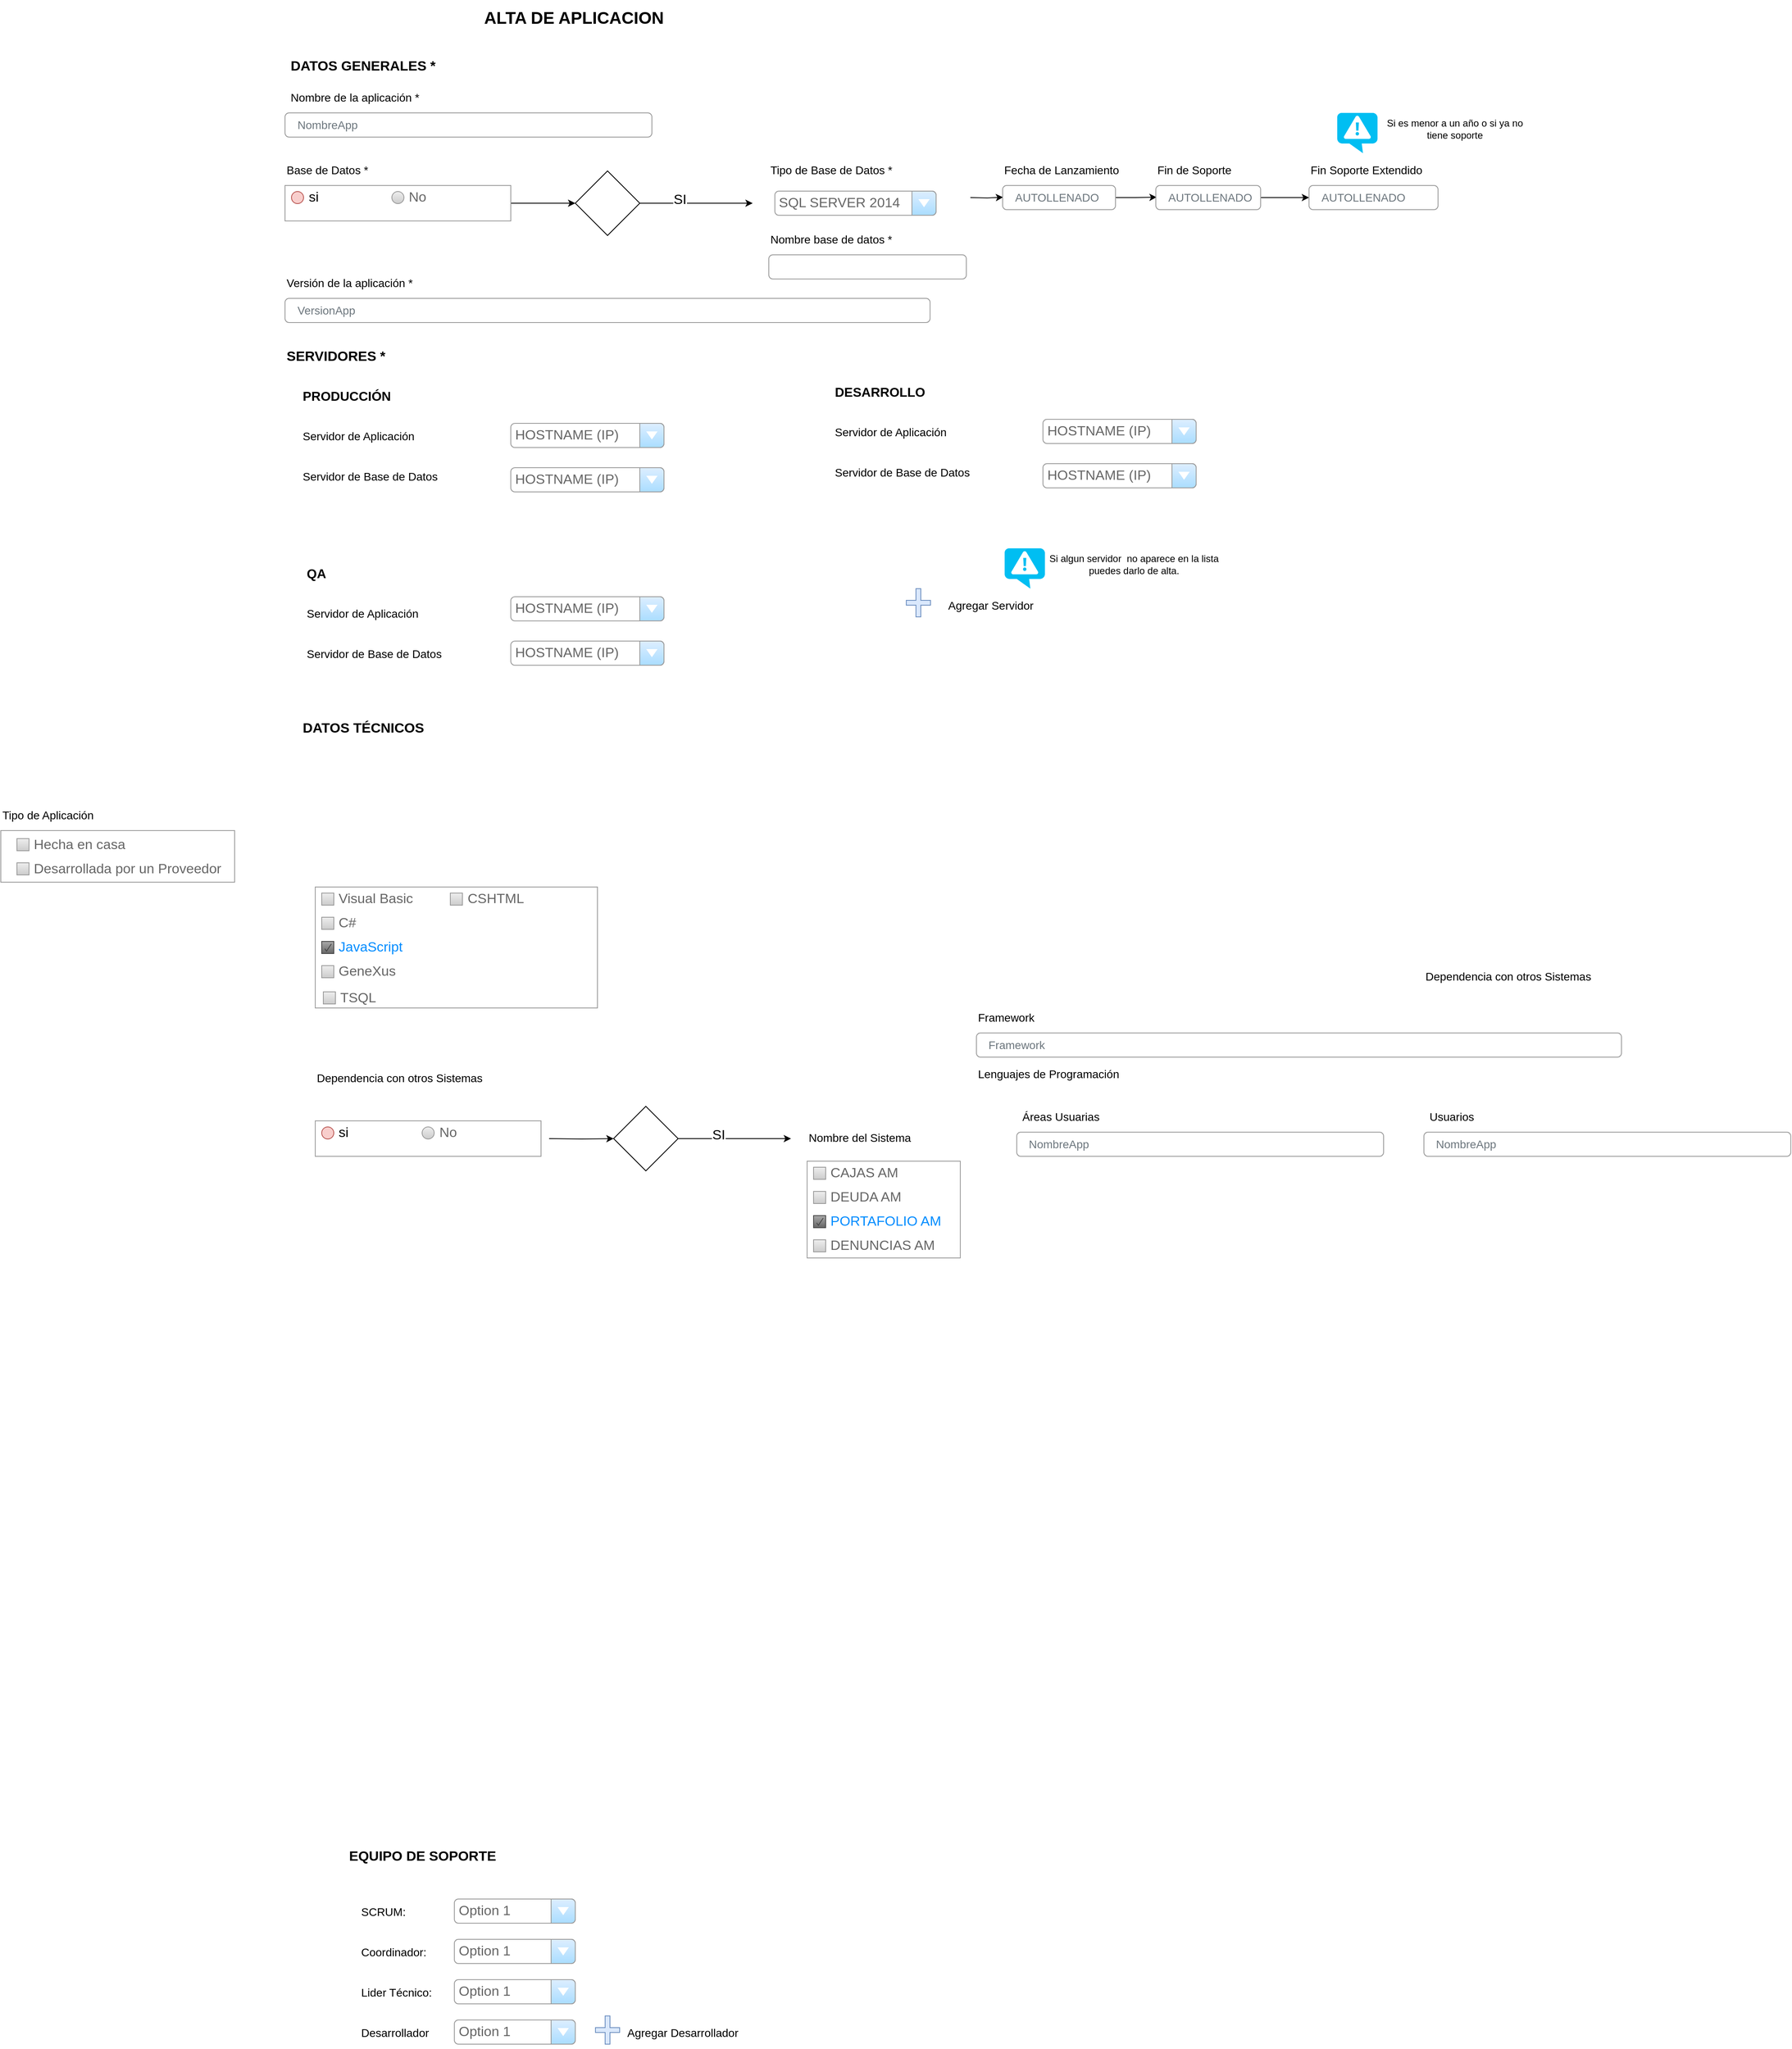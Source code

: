 <mxfile version="20.2.3" type="device" pages="4"><diagram id="ca72G-vUYgVG9HUPCV_h" name="ALTA APLICACION FORM"><mxGraphModel dx="4143" dy="3203" grid="1" gridSize="10" guides="1" tooltips="1" connect="1" arrows="1" fold="1" page="1" pageScale="1" pageWidth="827" pageHeight="1169" math="0" shadow="0"><root><mxCell id="0"/><mxCell id="1" parent="0"/><mxCell id="bxgr16uKkjCpckHWT9cG-1" value="Nombre de la aplicación *" style="fillColor=none;strokeColor=none;align=left;fontSize=14;" parent="1" vertex="1"><mxGeometry x="-1592.5" y="-1940" width="260" height="40" as="geometry"/></mxCell><mxCell id="bxgr16uKkjCpckHWT9cG-2" value="NombreApp" style="html=1;shadow=0;dashed=0;shape=mxgraph.bootstrap.rrect;rSize=5;fillColor=none;strokeColor=#999999;align=left;spacing=15;fontSize=14;fontColor=#6C767D;" parent="1" vertex="1"><mxGeometry x="-1597.5" y="-1900" width="455" height="30" as="geometry"/></mxCell><mxCell id="bxgr16uKkjCpckHWT9cG-3" value="Versión de la aplicación *" style="fillColor=none;strokeColor=none;align=left;fontSize=14;" parent="1" vertex="1"><mxGeometry x="-1597.5" y="-1710" width="260" height="40" as="geometry"/></mxCell><mxCell id="bxgr16uKkjCpckHWT9cG-4" value="VersionApp" style="html=1;shadow=0;dashed=0;shape=mxgraph.bootstrap.rrect;rSize=5;fillColor=none;strokeColor=#999999;align=left;spacing=15;fontSize=14;fontColor=#6C767D;" parent="1" vertex="1"><mxGeometry x="-1597.5" y="-1670" width="800" height="30" as="geometry"/></mxCell><mxCell id="bxgr16uKkjCpckHWT9cG-5" value="Framework" style="html=1;shadow=0;dashed=0;shape=mxgraph.bootstrap.rrect;rSize=5;fillColor=none;strokeColor=#999999;align=left;spacing=15;fontSize=14;fontColor=#6C767D;" parent="1" vertex="1"><mxGeometry x="-740" y="-759" width="800" height="30" as="geometry"/></mxCell><mxCell id="bxgr16uKkjCpckHWT9cG-6" value="Framework" style="fillColor=none;strokeColor=none;align=left;fontSize=14;" parent="1" vertex="1"><mxGeometry x="-740" y="-799" width="260" height="40" as="geometry"/></mxCell><mxCell id="bxgr16uKkjCpckHWT9cG-7" value="ALTA DE APLICACION" style="fillColor=none;strokeColor=none;align=left;fontSize=21;fontStyle=1" parent="1" vertex="1"><mxGeometry x="-1352.5" y="-2040" width="260" height="40" as="geometry"/></mxCell><mxCell id="bxgr16uKkjCpckHWT9cG-8" value="Tipo de Aplicación" style="fillColor=none;strokeColor=none;align=left;fontSize=14;" parent="1" vertex="1"><mxGeometry x="-1950" y="-1050" width="260" height="40" as="geometry"/></mxCell><mxCell id="bxgr16uKkjCpckHWT9cG-9" value="Lenguajes de Programación" style="fillColor=none;strokeColor=none;align=left;fontSize=14;" parent="1" vertex="1"><mxGeometry x="-740" y="-729" width="260" height="40" as="geometry"/></mxCell><mxCell id="bxgr16uKkjCpckHWT9cG-10" value="" style="strokeWidth=1;shadow=0;dashed=0;align=center;html=1;shape=mxgraph.mockup.forms.rrect;rSize=0;strokeColor=#999999;fillColor=#ffffff;recursiveResize=0;fontSize=17;" parent="1" vertex="1"><mxGeometry x="-1950" y="-1010" width="290" height="64" as="geometry"/></mxCell><mxCell id="bxgr16uKkjCpckHWT9cG-11" value="Hecha en casa" style="strokeWidth=1;shadow=0;dashed=0;align=center;html=1;shape=mxgraph.mockup.forms.rrect;rSize=0;fillColor=#eeeeee;strokeColor=#999999;gradientColor=#cccccc;align=left;spacingLeft=4;fontSize=17;fontColor=#666666;labelPosition=right;" parent="bxgr16uKkjCpckHWT9cG-10" vertex="1"><mxGeometry x="20" y="10" width="15" height="15" as="geometry"/></mxCell><mxCell id="bxgr16uKkjCpckHWT9cG-12" value="Desarrollada por un Proveedor" style="strokeWidth=1;shadow=0;dashed=0;align=center;html=1;shape=mxgraph.mockup.forms.rrect;rSize=0;fillColor=#eeeeee;strokeColor=#999999;gradientColor=#cccccc;align=left;spacingLeft=4;fontSize=17;fontColor=#666666;labelPosition=right;" parent="bxgr16uKkjCpckHWT9cG-10" vertex="1"><mxGeometry x="20" y="40" width="15" height="15" as="geometry"/></mxCell><mxCell id="bxgr16uKkjCpckHWT9cG-13" value="" style="strokeWidth=1;shadow=0;dashed=0;align=center;html=1;shape=mxgraph.mockup.forms.rrect;rSize=0;strokeColor=#999999;fillColor=#ffffff;recursiveResize=0;fontSize=17;" parent="1" vertex="1"><mxGeometry x="-1560" y="-940" width="350" height="150" as="geometry"/></mxCell><mxCell id="bxgr16uKkjCpckHWT9cG-14" value="Visual Basic" style="strokeWidth=1;shadow=0;dashed=0;align=center;html=1;shape=mxgraph.mockup.forms.rrect;rSize=0;fillColor=#eeeeee;strokeColor=#999999;gradientColor=#cccccc;align=left;spacingLeft=4;fontSize=17;fontColor=#666666;labelPosition=right;" parent="bxgr16uKkjCpckHWT9cG-13" vertex="1"><mxGeometry x="8" y="7.5" width="15" height="15" as="geometry"/></mxCell><mxCell id="bxgr16uKkjCpckHWT9cG-15" value="C#" style="strokeWidth=1;shadow=0;dashed=0;align=center;html=1;shape=mxgraph.mockup.forms.rrect;rSize=0;fillColor=#eeeeee;strokeColor=#999999;gradientColor=#cccccc;align=left;spacingLeft=4;fontSize=17;fontColor=#666666;labelPosition=right;" parent="bxgr16uKkjCpckHWT9cG-13" vertex="1"><mxGeometry x="8" y="37.5" width="15" height="15" as="geometry"/></mxCell><mxCell id="bxgr16uKkjCpckHWT9cG-16" value="JavaScript" style="strokeWidth=1;shadow=0;dashed=0;align=center;html=1;shape=mxgraph.mockup.forms.checkbox;rSize=0;resizable=0;fillColor=#aaaaaa;strokeColor=#444444;gradientColor=#666666;align=left;spacingLeft=4;fontSize=17;fontColor=#008cff;labelPosition=right;" parent="bxgr16uKkjCpckHWT9cG-13" vertex="1"><mxGeometry x="8" y="67.5" width="15" height="15" as="geometry"/></mxCell><mxCell id="bxgr16uKkjCpckHWT9cG-17" value="GeneXus" style="strokeWidth=1;shadow=0;dashed=0;align=center;html=1;shape=mxgraph.mockup.forms.rrect;rSize=0;fillColor=#eeeeee;strokeColor=#999999;gradientColor=#cccccc;align=left;spacingLeft=4;fontSize=17;fontColor=#666666;labelPosition=right;" parent="bxgr16uKkjCpckHWT9cG-13" vertex="1"><mxGeometry x="8" y="97.5" width="15" height="15" as="geometry"/></mxCell><mxCell id="bxgr16uKkjCpckHWT9cG-18" value="CSHTML" style="strokeWidth=1;shadow=0;dashed=0;align=center;html=1;shape=mxgraph.mockup.forms.rrect;rSize=0;fillColor=#eeeeee;strokeColor=#999999;gradientColor=#cccccc;align=left;spacingLeft=4;fontSize=17;fontColor=#666666;labelPosition=right;" parent="bxgr16uKkjCpckHWT9cG-13" vertex="1"><mxGeometry x="167.5" y="7.5" width="15" height="15" as="geometry"/></mxCell><mxCell id="bxgr16uKkjCpckHWT9cG-19" value="TSQL" style="strokeWidth=1;shadow=0;dashed=0;align=center;html=1;shape=mxgraph.mockup.forms.rrect;rSize=0;fillColor=#eeeeee;strokeColor=#999999;gradientColor=#cccccc;align=left;spacingLeft=4;fontSize=17;fontColor=#666666;labelPosition=right;" parent="1" vertex="1"><mxGeometry x="-1550" y="-810" width="15" height="15" as="geometry"/></mxCell><mxCell id="bxgr16uKkjCpckHWT9cG-47" value="Servidor de Aplicación" style="fillColor=none;strokeColor=none;align=left;fontSize=14;" parent="1" vertex="1"><mxGeometry x="-1577.5" y="-1520" width="230" height="40" as="geometry"/></mxCell><mxCell id="bxgr16uKkjCpckHWT9cG-61" value="DATOS GENERALES *" style="fillColor=none;strokeColor=none;align=left;fontSize=17;fontStyle=1" parent="1" vertex="1"><mxGeometry x="-1592.5" y="-1980" width="260" height="40" as="geometry"/></mxCell><mxCell id="bxgr16uKkjCpckHWT9cG-62" value="Áreas Usuarias" style="fillColor=none;strokeColor=none;align=left;fontSize=14;" parent="1" vertex="1"><mxGeometry x="-685" y="-676" width="260" height="40" as="geometry"/></mxCell><mxCell id="bxgr16uKkjCpckHWT9cG-63" value="NombreApp" style="html=1;shadow=0;dashed=0;shape=mxgraph.bootstrap.rrect;rSize=5;fillColor=none;strokeColor=#999999;align=left;spacing=15;fontSize=14;fontColor=#6C767D;" parent="1" vertex="1"><mxGeometry x="-690" y="-636" width="455" height="30" as="geometry"/></mxCell><mxCell id="bxgr16uKkjCpckHWT9cG-64" value="Usuarios" style="fillColor=none;strokeColor=none;align=left;fontSize=14;" parent="1" vertex="1"><mxGeometry x="-180" y="-676" width="260" height="40" as="geometry"/></mxCell><mxCell id="bxgr16uKkjCpckHWT9cG-65" value="NombreApp" style="html=1;shadow=0;dashed=0;shape=mxgraph.bootstrap.rrect;rSize=5;fillColor=none;strokeColor=#999999;align=left;spacing=15;fontSize=14;fontColor=#6C767D;" parent="1" vertex="1"><mxGeometry x="-185" y="-636" width="455" height="30" as="geometry"/></mxCell><mxCell id="bxgr16uKkjCpckHWT9cG-68" value="DATOS TÉCNICOS" style="fillColor=none;strokeColor=none;align=left;fontSize=17;fontStyle=1" parent="1" vertex="1"><mxGeometry x="-1577.5" y="-1159" width="260" height="40" as="geometry"/></mxCell><mxCell id="bxgr16uKkjCpckHWT9cG-69" value="Dependencia con otros Sistemas" style="fillColor=none;strokeColor=none;align=left;fontSize=14;" parent="1" vertex="1"><mxGeometry x="-1560" y="-724" width="260" height="40" as="geometry"/></mxCell><mxCell id="bxgr16uKkjCpckHWT9cG-70" value="" style="strokeWidth=1;shadow=0;dashed=0;align=center;html=1;shape=mxgraph.mockup.forms.rrect;rSize=0;strokeColor=#999999;fillColor=#ffffff;recursiveResize=0;fontSize=17;" parent="1" vertex="1"><mxGeometry x="-1560" y="-650" width="280" height="44" as="geometry"/></mxCell><mxCell id="bxgr16uKkjCpckHWT9cG-71" value="si" style="shape=ellipse;rSize=0;fillColor=#f8cecc;strokeColor=#b85450;html=1;align=left;spacingLeft=4;fontSize=17;labelPosition=right;" parent="bxgr16uKkjCpckHWT9cG-70" vertex="1"><mxGeometry x="8" y="7.5" width="15" height="15" as="geometry"/></mxCell><mxCell id="bxgr16uKkjCpckHWT9cG-72" value="No" style="shape=ellipse;rSize=0;fillColor=#eeeeee;strokeColor=#999999;gradientColor=#cccccc;html=1;align=left;spacingLeft=4;fontSize=17;fontColor=#666666;labelPosition=right;" parent="bxgr16uKkjCpckHWT9cG-70" vertex="1"><mxGeometry x="132.5" y="7.5" width="15" height="15" as="geometry"/></mxCell><mxCell id="bxgr16uKkjCpckHWT9cG-73" style="edgeStyle=orthogonalEdgeStyle;rounded=0;orthogonalLoop=1;jettySize=auto;html=1;fontSize=17;" parent="1" target="bxgr16uKkjCpckHWT9cG-76" edge="1"><mxGeometry relative="1" as="geometry"><mxPoint x="-1270" y="-628" as="sourcePoint"/></mxGeometry></mxCell><mxCell id="bxgr16uKkjCpckHWT9cG-74" style="edgeStyle=orthogonalEdgeStyle;rounded=0;orthogonalLoop=1;jettySize=auto;html=1;fontSize=17;" parent="1" source="bxgr16uKkjCpckHWT9cG-76" edge="1"><mxGeometry relative="1" as="geometry"><mxPoint x="-970" y="-628.0" as="targetPoint"/></mxGeometry></mxCell><mxCell id="bxgr16uKkjCpckHWT9cG-75" value="SI" style="edgeLabel;html=1;align=center;verticalAlign=middle;resizable=0;points=[];fontSize=17;" parent="bxgr16uKkjCpckHWT9cG-74" vertex="1" connectable="0"><mxGeometry x="-0.293" y="4" relative="1" as="geometry"><mxPoint as="offset"/></mxGeometry></mxCell><mxCell id="bxgr16uKkjCpckHWT9cG-76" value="" style="rhombus;whiteSpace=wrap;html=1;fontSize=17;" parent="1" vertex="1"><mxGeometry x="-1190" y="-668" width="80" height="80" as="geometry"/></mxCell><mxCell id="bxgr16uKkjCpckHWT9cG-79" value="Nombre del Sistema" style="fillColor=none;strokeColor=none;align=left;fontSize=14;" parent="1" vertex="1"><mxGeometry x="-950" y="-650" width="260" height="40" as="geometry"/></mxCell><mxCell id="bxgr16uKkjCpckHWT9cG-86" value="" style="strokeWidth=1;shadow=0;dashed=0;align=center;html=1;shape=mxgraph.mockup.forms.rrect;rSize=0;strokeColor=#999999;fillColor=#ffffff;recursiveResize=0;fontSize=21;" parent="1" vertex="1"><mxGeometry x="-950" y="-600" width="190" height="120" as="geometry"/></mxCell><mxCell id="bxgr16uKkjCpckHWT9cG-87" value="CAJAS AM" style="strokeWidth=1;shadow=0;dashed=0;align=center;html=1;shape=mxgraph.mockup.forms.rrect;rSize=0;fillColor=#eeeeee;strokeColor=#999999;gradientColor=#cccccc;align=left;spacingLeft=4;fontSize=17;fontColor=#666666;labelPosition=right;" parent="bxgr16uKkjCpckHWT9cG-86" vertex="1"><mxGeometry x="8" y="7.5" width="15" height="15" as="geometry"/></mxCell><mxCell id="bxgr16uKkjCpckHWT9cG-88" value="DEUDA AM" style="strokeWidth=1;shadow=0;dashed=0;align=center;html=1;shape=mxgraph.mockup.forms.rrect;rSize=0;fillColor=#eeeeee;strokeColor=#999999;gradientColor=#cccccc;align=left;spacingLeft=4;fontSize=17;fontColor=#666666;labelPosition=right;" parent="bxgr16uKkjCpckHWT9cG-86" vertex="1"><mxGeometry x="8" y="37.5" width="15" height="15" as="geometry"/></mxCell><mxCell id="bxgr16uKkjCpckHWT9cG-89" value="PORTAFOLIO AM" style="strokeWidth=1;shadow=0;dashed=0;align=center;html=1;shape=mxgraph.mockup.forms.checkbox;rSize=0;resizable=0;fillColor=#aaaaaa;strokeColor=#444444;gradientColor=#666666;align=left;spacingLeft=4;fontSize=17;fontColor=#008cff;labelPosition=right;" parent="bxgr16uKkjCpckHWT9cG-86" vertex="1"><mxGeometry x="8" y="67.5" width="15" height="15" as="geometry"/></mxCell><mxCell id="bxgr16uKkjCpckHWT9cG-90" value="DENUNCIAS AM" style="strokeWidth=1;shadow=0;dashed=0;align=center;html=1;shape=mxgraph.mockup.forms.rrect;rSize=0;fillColor=#eeeeee;strokeColor=#999999;gradientColor=#cccccc;align=left;spacingLeft=4;fontSize=17;fontColor=#666666;labelPosition=right;" parent="bxgr16uKkjCpckHWT9cG-86" vertex="1"><mxGeometry x="8" y="97.5" width="15" height="15" as="geometry"/></mxCell><mxCell id="bxgr16uKkjCpckHWT9cG-97" value="SERVIDORES *" style="fillColor=none;strokeColor=none;align=left;fontSize=17;fontStyle=1" parent="1" vertex="1"><mxGeometry x="-1597.5" y="-1620" width="130" height="40" as="geometry"/></mxCell><mxCell id="bxgr16uKkjCpckHWT9cG-99" value="Servidor de Base de Datos" style="fillColor=none;strokeColor=none;align=left;fontSize=14;" parent="1" vertex="1"><mxGeometry x="-1577.5" y="-1470" width="230" height="40" as="geometry"/></mxCell><mxCell id="bxgr16uKkjCpckHWT9cG-119" value="PRODUCCIÓN" style="fillColor=none;strokeColor=none;align=left;fontSize=16;fontStyle=1" parent="1" vertex="1"><mxGeometry x="-1577.5" y="-1570" width="130" height="40" as="geometry"/></mxCell><mxCell id="bxgr16uKkjCpckHWT9cG-120" value="Servidor de Aplicación" style="fillColor=none;strokeColor=none;align=left;fontSize=14;" parent="1" vertex="1"><mxGeometry x="-917.5" y="-1525" width="230" height="40" as="geometry"/></mxCell><mxCell id="bxgr16uKkjCpckHWT9cG-122" value="" style="shape=cross;whiteSpace=wrap;html=1;fontSize=17;fillColor=#dae8fc;strokeColor=#6c8ebf;" parent="1" vertex="1"><mxGeometry x="-827" y="-1310" width="30" height="35" as="geometry"/></mxCell><mxCell id="bxgr16uKkjCpckHWT9cG-123" value="Agregar Servidor" style="fillColor=none;strokeColor=none;align=left;fontSize=14;" parent="1" vertex="1"><mxGeometry x="-777" y="-1310" width="105" height="40" as="geometry"/></mxCell><mxCell id="bxgr16uKkjCpckHWT9cG-124" value="Servidor de Base de Datos" style="fillColor=none;strokeColor=none;align=left;fontSize=14;" parent="1" vertex="1"><mxGeometry x="-917.5" y="-1475" width="230" height="40" as="geometry"/></mxCell><mxCell id="bxgr16uKkjCpckHWT9cG-136" value="DESARROLLO" style="fillColor=none;strokeColor=none;align=left;fontSize=16;fontStyle=1" parent="1" vertex="1"><mxGeometry x="-917.5" y="-1575" width="130" height="40" as="geometry"/></mxCell><mxCell id="bxgr16uKkjCpckHWT9cG-137" value="Servidor de Aplicación" style="fillColor=none;strokeColor=none;align=left;fontSize=14;" parent="1" vertex="1"><mxGeometry x="-1572.5" y="-1300" width="230" height="40" as="geometry"/></mxCell><mxCell id="bxgr16uKkjCpckHWT9cG-139" value="" style="shape=cross;whiteSpace=wrap;html=1;fontSize=17;fillColor=#dae8fc;strokeColor=#6c8ebf;" parent="1" vertex="1"><mxGeometry x="-1212.5" y="460" width="30" height="35" as="geometry"/></mxCell><mxCell id="bxgr16uKkjCpckHWT9cG-140" value="Agregar Desarrollador" style="fillColor=none;strokeColor=none;align=left;fontSize=14;" parent="1" vertex="1"><mxGeometry x="-1175" y="460" width="147.5" height="40" as="geometry"/></mxCell><mxCell id="bxgr16uKkjCpckHWT9cG-141" value="Servidor de Base de Datos" style="fillColor=none;strokeColor=none;align=left;fontSize=14;" parent="1" vertex="1"><mxGeometry x="-1572.5" y="-1250" width="230" height="40" as="geometry"/></mxCell><mxCell id="bxgr16uKkjCpckHWT9cG-153" value="QA" style="fillColor=none;strokeColor=none;align=left;fontSize=16;fontStyle=1" parent="1" vertex="1"><mxGeometry x="-1572.5" y="-1350" width="130" height="40" as="geometry"/></mxCell><mxCell id="bxgr16uKkjCpckHWT9cG-161" value="EQUIPO DE SOPORTE" style="fillColor=none;strokeColor=none;align=left;fontSize=17;fontStyle=1" parent="1" vertex="1"><mxGeometry x="-1520" y="240" width="195" height="40" as="geometry"/></mxCell><mxCell id="bxgr16uKkjCpckHWT9cG-176" value="SCRUM:" style="fillColor=none;strokeColor=none;align=left;fontSize=14;" parent="1" vertex="1"><mxGeometry x="-1505" y="310" width="67.5" height="40" as="geometry"/></mxCell><mxCell id="bxgr16uKkjCpckHWT9cG-178" value="Option 1" style="strokeWidth=1;shadow=0;dashed=0;align=center;html=1;shape=mxgraph.mockup.forms.comboBox;strokeColor=#999999;fillColor=#ddeeff;align=left;fillColor2=#aaddff;mainText=;fontColor=#666666;fontSize=17;spacingLeft=3;" parent="1" vertex="1"><mxGeometry x="-1387.5" y="315" width="150" height="30" as="geometry"/></mxCell><mxCell id="bxgr16uKkjCpckHWT9cG-179" value="Coordinador: " style="fillColor=none;strokeColor=none;align=left;fontSize=14;" parent="1" vertex="1"><mxGeometry x="-1505" y="360" width="67.5" height="40" as="geometry"/></mxCell><mxCell id="bxgr16uKkjCpckHWT9cG-180" value="Option 1" style="strokeWidth=1;shadow=0;dashed=0;align=center;html=1;shape=mxgraph.mockup.forms.comboBox;strokeColor=#999999;fillColor=#ddeeff;align=left;fillColor2=#aaddff;mainText=;fontColor=#666666;fontSize=17;spacingLeft=3;" parent="1" vertex="1"><mxGeometry x="-1387.5" y="365" width="150" height="30" as="geometry"/></mxCell><mxCell id="bxgr16uKkjCpckHWT9cG-181" value="Lider Técnico: " style="fillColor=none;strokeColor=none;align=left;fontSize=14;" parent="1" vertex="1"><mxGeometry x="-1505" y="410" width="90" height="40" as="geometry"/></mxCell><mxCell id="bxgr16uKkjCpckHWT9cG-182" value="Option 1" style="strokeWidth=1;shadow=0;dashed=0;align=center;html=1;shape=mxgraph.mockup.forms.comboBox;strokeColor=#999999;fillColor=#ddeeff;align=left;fillColor2=#aaddff;mainText=;fontColor=#666666;fontSize=17;spacingLeft=3;" parent="1" vertex="1"><mxGeometry x="-1387.5" y="415" width="150" height="30" as="geometry"/></mxCell><mxCell id="bxgr16uKkjCpckHWT9cG-183" value="Desarrollador" style="fillColor=none;strokeColor=none;align=left;fontSize=14;" parent="1" vertex="1"><mxGeometry x="-1505" y="460" width="90" height="40" as="geometry"/></mxCell><mxCell id="bxgr16uKkjCpckHWT9cG-184" value="Option 1" style="strokeWidth=1;shadow=0;dashed=0;align=center;html=1;shape=mxgraph.mockup.forms.comboBox;strokeColor=#999999;fillColor=#ddeeff;align=left;fillColor2=#aaddff;mainText=;fontColor=#666666;fontSize=17;spacingLeft=3;" parent="1" vertex="1"><mxGeometry x="-1387.5" y="465" width="150" height="30" as="geometry"/></mxCell><mxCell id="lXI-8hh2564eSmTaBZ8D-1" value="Base de Datos *" style="fillColor=none;strokeColor=none;align=left;fontSize=14;" parent="1" vertex="1"><mxGeometry x="-1597.5" y="-1850" width="260" height="40" as="geometry"/></mxCell><mxCell id="lXI-8hh2564eSmTaBZ8D-2" style="edgeStyle=orthogonalEdgeStyle;rounded=0;orthogonalLoop=1;jettySize=auto;html=1;fontSize=17;" parent="1" source="lXI-8hh2564eSmTaBZ8D-3" target="lXI-8hh2564eSmTaBZ8D-23" edge="1"><mxGeometry relative="1" as="geometry"/></mxCell><mxCell id="lXI-8hh2564eSmTaBZ8D-3" value="" style="strokeWidth=1;shadow=0;dashed=0;align=center;html=1;shape=mxgraph.mockup.forms.rrect;rSize=0;strokeColor=#999999;fillColor=#ffffff;recursiveResize=0;fontSize=17;" parent="1" vertex="1"><mxGeometry x="-1597.5" y="-1810" width="280" height="44" as="geometry"/></mxCell><mxCell id="lXI-8hh2564eSmTaBZ8D-4" value="si" style="shape=ellipse;rSize=0;fillColor=#f8cecc;strokeColor=#b85450;html=1;align=left;spacingLeft=4;fontSize=17;labelPosition=right;" parent="lXI-8hh2564eSmTaBZ8D-3" vertex="1"><mxGeometry x="8" y="7.5" width="15" height="15" as="geometry"/></mxCell><mxCell id="lXI-8hh2564eSmTaBZ8D-5" value="No" style="shape=ellipse;rSize=0;fillColor=#eeeeee;strokeColor=#999999;gradientColor=#cccccc;html=1;align=left;spacingLeft=4;fontSize=17;fontColor=#666666;labelPosition=right;" parent="lXI-8hh2564eSmTaBZ8D-3" vertex="1"><mxGeometry x="132.5" y="7.5" width="15" height="15" as="geometry"/></mxCell><mxCell id="lXI-8hh2564eSmTaBZ8D-6" value="Tipo de Base de Datos *" style="fillColor=none;strokeColor=none;align=left;fontSize=14;" parent="1" vertex="1"><mxGeometry x="-997.5" y="-1850" width="260" height="40" as="geometry"/></mxCell><mxCell id="lXI-8hh2564eSmTaBZ8D-7" style="edgeStyle=orthogonalEdgeStyle;rounded=0;orthogonalLoop=1;jettySize=auto;html=1;entryX=0.004;entryY=0.486;entryDx=0;entryDy=0;entryPerimeter=0;fontSize=17;" parent="1" target="lXI-8hh2564eSmTaBZ8D-13" edge="1"><mxGeometry relative="1" as="geometry"><mxPoint x="-747.5" y="-1795" as="sourcePoint"/></mxGeometry></mxCell><mxCell id="lXI-8hh2564eSmTaBZ8D-9" value="Nombre base de datos *" style="fillColor=none;strokeColor=none;align=left;fontSize=14;" parent="1" vertex="1"><mxGeometry x="-997.5" y="-1764" width="260" height="40" as="geometry"/></mxCell><mxCell id="lXI-8hh2564eSmTaBZ8D-10" value="" style="html=1;shadow=0;dashed=0;shape=mxgraph.bootstrap.rrect;rSize=5;fillColor=none;strokeColor=#999999;align=left;spacing=15;fontSize=14;fontColor=#6C767D;" parent="1" vertex="1"><mxGeometry x="-997.5" y="-1724" width="245" height="30" as="geometry"/></mxCell><mxCell id="lXI-8hh2564eSmTaBZ8D-11" value="Fecha de Lanzamiento" style="fillColor=none;strokeColor=none;align=left;fontSize=14;" parent="1" vertex="1"><mxGeometry x="-707.5" y="-1850" width="260" height="40" as="geometry"/></mxCell><mxCell id="lXI-8hh2564eSmTaBZ8D-12" style="edgeStyle=orthogonalEdgeStyle;rounded=0;orthogonalLoop=1;jettySize=auto;html=1;entryX=0.008;entryY=0.486;entryDx=0;entryDy=0;entryPerimeter=0;fontSize=17;" parent="1" source="lXI-8hh2564eSmTaBZ8D-13" target="lXI-8hh2564eSmTaBZ8D-16" edge="1"><mxGeometry relative="1" as="geometry"/></mxCell><mxCell id="lXI-8hh2564eSmTaBZ8D-13" value="AUTOLLENADO" style="html=1;shadow=0;dashed=0;shape=mxgraph.bootstrap.rrect;rSize=5;fillColor=none;strokeColor=#999999;align=left;spacing=15;fontSize=14;fontColor=#6C767D;" parent="1" vertex="1"><mxGeometry x="-707.5" y="-1810" width="140" height="30" as="geometry"/></mxCell><mxCell id="lXI-8hh2564eSmTaBZ8D-14" value="Fin de Soporte" style="fillColor=none;strokeColor=none;align=left;fontSize=14;" parent="1" vertex="1"><mxGeometry x="-517.5" y="-1850" width="160" height="40" as="geometry"/></mxCell><mxCell id="lXI-8hh2564eSmTaBZ8D-15" style="edgeStyle=orthogonalEdgeStyle;rounded=0;orthogonalLoop=1;jettySize=auto;html=1;entryX=0;entryY=0.5;entryDx=0;entryDy=0;entryPerimeter=0;fontSize=17;" parent="1" source="lXI-8hh2564eSmTaBZ8D-16" target="lXI-8hh2564eSmTaBZ8D-18" edge="1"><mxGeometry relative="1" as="geometry"/></mxCell><mxCell id="lXI-8hh2564eSmTaBZ8D-16" value="AUTOLLENADO" style="html=1;shadow=0;dashed=0;shape=mxgraph.bootstrap.rrect;rSize=5;fillColor=none;strokeColor=#999999;align=left;spacing=15;fontSize=14;fontColor=#6C767D;" parent="1" vertex="1"><mxGeometry x="-517.5" y="-1810" width="130" height="30" as="geometry"/></mxCell><mxCell id="lXI-8hh2564eSmTaBZ8D-17" value="Fin Soporte Extendido" style="fillColor=none;strokeColor=none;align=left;fontSize=14;" parent="1" vertex="1"><mxGeometry x="-327.5" y="-1850" width="160" height="40" as="geometry"/></mxCell><mxCell id="lXI-8hh2564eSmTaBZ8D-18" value="AUTOLLENADO" style="html=1;shadow=0;dashed=0;shape=mxgraph.bootstrap.rrect;rSize=5;fillColor=none;strokeColor=#999999;align=left;spacing=15;fontSize=14;fontColor=#6C767D;" parent="1" vertex="1"><mxGeometry x="-327.5" y="-1810" width="160" height="30" as="geometry"/></mxCell><mxCell id="lXI-8hh2564eSmTaBZ8D-19" style="edgeStyle=orthogonalEdgeStyle;rounded=0;orthogonalLoop=1;jettySize=auto;html=1;fontSize=17;" parent="1" source="lXI-8hh2564eSmTaBZ8D-23" edge="1"><mxGeometry relative="1" as="geometry"><mxPoint x="-1017.5" y="-1788.0" as="targetPoint"/></mxGeometry></mxCell><mxCell id="lXI-8hh2564eSmTaBZ8D-20" value="SI" style="edgeLabel;html=1;align=center;verticalAlign=middle;resizable=0;points=[];fontSize=17;" parent="lXI-8hh2564eSmTaBZ8D-19" vertex="1" connectable="0"><mxGeometry x="-0.293" y="4" relative="1" as="geometry"><mxPoint as="offset"/></mxGeometry></mxCell><mxCell id="lXI-8hh2564eSmTaBZ8D-23" value="" style="rhombus;whiteSpace=wrap;html=1;fontSize=17;" parent="1" vertex="1"><mxGeometry x="-1237.5" y="-1828" width="80" height="80" as="geometry"/></mxCell><mxCell id="lXI-8hh2564eSmTaBZ8D-24" value="Dependencia con otros Sistemas" style="fillColor=none;strokeColor=none;align=left;fontSize=14;" parent="1" vertex="1"><mxGeometry x="-185" y="-850" width="260" height="40" as="geometry"/></mxCell><mxCell id="lXI-8hh2564eSmTaBZ8D-25" value="" style="verticalLabelPosition=bottom;html=1;verticalAlign=top;align=center;strokeColor=none;fillColor=#00BEF2;shape=mxgraph.azure.notification_topic;" parent="1" vertex="1"><mxGeometry x="-292.5" y="-1900" width="50" height="50" as="geometry"/></mxCell><mxCell id="lXI-8hh2564eSmTaBZ8D-27" value="Si es menor a un año o si ya no&lt;br&gt;tiene soporte" style="text;html=1;align=center;verticalAlign=middle;resizable=0;points=[];autosize=1;strokeColor=none;fillColor=none;" parent="1" vertex="1"><mxGeometry x="-242.5" y="-1900" width="190" height="40" as="geometry"/></mxCell><mxCell id="lXI-8hh2564eSmTaBZ8D-78" value="HOSTNAME (IP)" style="strokeWidth=1;shadow=0;dashed=0;align=center;html=1;shape=mxgraph.mockup.forms.comboBox;strokeColor=#999999;fillColor=#ddeeff;align=left;fillColor2=#aaddff;mainText=;fontColor=#666666;fontSize=17;spacingLeft=3;" parent="1" vertex="1"><mxGeometry x="-1317.5" y="-1515" width="190" height="30" as="geometry"/></mxCell><mxCell id="lXI-8hh2564eSmTaBZ8D-79" value="HOSTNAME (IP)" style="strokeWidth=1;shadow=0;dashed=0;align=center;html=1;shape=mxgraph.mockup.forms.comboBox;strokeColor=#999999;fillColor=#ddeeff;align=left;fillColor2=#aaddff;mainText=;fontColor=#666666;fontSize=17;spacingLeft=3;" parent="1" vertex="1"><mxGeometry x="-1317.5" y="-1460" width="190" height="30" as="geometry"/></mxCell><mxCell id="lXI-8hh2564eSmTaBZ8D-82" value="SQL SERVER 2014" style="strokeWidth=1;shadow=0;dashed=0;align=center;html=1;shape=mxgraph.mockup.forms.comboBox;strokeColor=#999999;fillColor=#ddeeff;align=left;fillColor2=#aaddff;mainText=;fontColor=#666666;fontSize=17;spacingLeft=3;" parent="1" vertex="1"><mxGeometry x="-990" y="-1803" width="200" height="30" as="geometry"/></mxCell><mxCell id="lXI-8hh2564eSmTaBZ8D-85" value="HOSTNAME (IP)" style="strokeWidth=1;shadow=0;dashed=0;align=center;html=1;shape=mxgraph.mockup.forms.comboBox;strokeColor=#999999;fillColor=#ddeeff;align=left;fillColor2=#aaddff;mainText=;fontColor=#666666;fontSize=17;spacingLeft=3;" parent="1" vertex="1"><mxGeometry x="-657.5" y="-1520" width="190" height="30" as="geometry"/></mxCell><mxCell id="lXI-8hh2564eSmTaBZ8D-86" value="HOSTNAME (IP)" style="strokeWidth=1;shadow=0;dashed=0;align=center;html=1;shape=mxgraph.mockup.forms.comboBox;strokeColor=#999999;fillColor=#ddeeff;align=left;fillColor2=#aaddff;mainText=;fontColor=#666666;fontSize=17;spacingLeft=3;" parent="1" vertex="1"><mxGeometry x="-657.5" y="-1465" width="190" height="30" as="geometry"/></mxCell><mxCell id="lXI-8hh2564eSmTaBZ8D-87" value="HOSTNAME (IP)" style="strokeWidth=1;shadow=0;dashed=0;align=center;html=1;shape=mxgraph.mockup.forms.comboBox;strokeColor=#999999;fillColor=#ddeeff;align=left;fillColor2=#aaddff;mainText=;fontColor=#666666;fontSize=17;spacingLeft=3;" parent="1" vertex="1"><mxGeometry x="-1317.5" y="-1300" width="190" height="30" as="geometry"/></mxCell><mxCell id="lXI-8hh2564eSmTaBZ8D-88" value="HOSTNAME (IP)" style="strokeWidth=1;shadow=0;dashed=0;align=center;html=1;shape=mxgraph.mockup.forms.comboBox;strokeColor=#999999;fillColor=#ddeeff;align=left;fillColor2=#aaddff;mainText=;fontColor=#666666;fontSize=17;spacingLeft=3;" parent="1" vertex="1"><mxGeometry x="-1317.5" y="-1245" width="190" height="30" as="geometry"/></mxCell><mxCell id="lXI-8hh2564eSmTaBZ8D-90" value="" style="verticalLabelPosition=bottom;html=1;verticalAlign=top;align=center;strokeColor=none;fillColor=#00BEF2;shape=mxgraph.azure.notification_topic;" parent="1" vertex="1"><mxGeometry x="-705" y="-1360" width="50" height="50" as="geometry"/></mxCell><mxCell id="lXI-8hh2564eSmTaBZ8D-91" value="Si algun servidor&amp;nbsp; no aparece en la lista&lt;br&gt;puedes darlo de alta." style="text;html=1;align=center;verticalAlign=middle;resizable=0;points=[];autosize=1;strokeColor=none;fillColor=none;" parent="1" vertex="1"><mxGeometry x="-660" y="-1360" width="230" height="40" as="geometry"/></mxCell></root></mxGraphModel></diagram><diagram id="sewEO9RtE-oUmoX-3pp_" name="BD"><mxGraphModel dx="3849" dy="1573" grid="1" gridSize="10" guides="1" tooltips="1" connect="1" arrows="1" fold="1" page="1" pageScale="1" pageWidth="827" pageHeight="1169" math="0" shadow="0"><root><mxCell id="0"/><mxCell id="1" parent="0"/><mxCell id="7hZF5l3hyaucbMJaqmdM-1" value="TBL_TIPO_BASE_DE_DATOS" style="shape=table;startSize=30;container=1;collapsible=1;childLayout=tableLayout;fixedRows=1;rowLines=0;fontStyle=1;align=center;resizeLast=1;" parent="1" vertex="1"><mxGeometry x="190" y="320" width="240" height="310" as="geometry"/></mxCell><mxCell id="7hZF5l3hyaucbMJaqmdM-2" value="" style="shape=tableRow;horizontal=0;startSize=0;swimlaneHead=0;swimlaneBody=0;fillColor=none;collapsible=0;dropTarget=0;points=[[0,0.5],[1,0.5]];portConstraint=eastwest;top=0;left=0;right=0;bottom=1;" parent="7hZF5l3hyaucbMJaqmdM-1" vertex="1"><mxGeometry y="30" width="240" height="30" as="geometry"/></mxCell><mxCell id="7hZF5l3hyaucbMJaqmdM-3" value="PK" style="shape=partialRectangle;connectable=0;fillColor=none;top=0;left=0;bottom=0;right=0;fontStyle=1;overflow=hidden;" parent="7hZF5l3hyaucbMJaqmdM-2" vertex="1"><mxGeometry width="30" height="30" as="geometry"><mxRectangle width="30" height="30" as="alternateBounds"/></mxGeometry></mxCell><mxCell id="7hZF5l3hyaucbMJaqmdM-4" value="ID_TIPO_BASES_DE_DATOS" style="shape=partialRectangle;connectable=0;fillColor=none;top=0;left=0;bottom=0;right=0;align=left;spacingLeft=6;fontStyle=5;overflow=hidden;" parent="7hZF5l3hyaucbMJaqmdM-2" vertex="1"><mxGeometry x="30" width="210" height="30" as="geometry"><mxRectangle width="210" height="30" as="alternateBounds"/></mxGeometry></mxCell><mxCell id="7hZF5l3hyaucbMJaqmdM-5" value="" style="shape=tableRow;horizontal=0;startSize=0;swimlaneHead=0;swimlaneBody=0;fillColor=none;collapsible=0;dropTarget=0;points=[[0,0.5],[1,0.5]];portConstraint=eastwest;top=0;left=0;right=0;bottom=0;" parent="7hZF5l3hyaucbMJaqmdM-1" vertex="1"><mxGeometry y="60" width="240" height="30" as="geometry"/></mxCell><mxCell id="7hZF5l3hyaucbMJaqmdM-6" value="" style="shape=partialRectangle;connectable=0;fillColor=none;top=0;left=0;bottom=0;right=0;editable=1;overflow=hidden;" parent="7hZF5l3hyaucbMJaqmdM-5" vertex="1"><mxGeometry width="30" height="30" as="geometry"><mxRectangle width="30" height="30" as="alternateBounds"/></mxGeometry></mxCell><mxCell id="7hZF5l3hyaucbMJaqmdM-7" value="ESTATUS INT" style="shape=partialRectangle;connectable=0;fillColor=none;top=0;left=0;bottom=0;right=0;align=left;spacingLeft=6;overflow=hidden;" parent="7hZF5l3hyaucbMJaqmdM-5" vertex="1"><mxGeometry x="30" width="210" height="30" as="geometry"><mxRectangle width="210" height="30" as="alternateBounds"/></mxGeometry></mxCell><mxCell id="7hZF5l3hyaucbMJaqmdM-8" value="" style="shape=tableRow;horizontal=0;startSize=0;swimlaneHead=0;swimlaneBody=0;fillColor=none;collapsible=0;dropTarget=0;points=[[0,0.5],[1,0.5]];portConstraint=eastwest;top=0;left=0;right=0;bottom=0;" parent="7hZF5l3hyaucbMJaqmdM-1" vertex="1"><mxGeometry y="90" width="240" height="30" as="geometry"/></mxCell><mxCell id="7hZF5l3hyaucbMJaqmdM-9" value="" style="shape=partialRectangle;connectable=0;fillColor=none;top=0;left=0;bottom=0;right=0;editable=1;overflow=hidden;" parent="7hZF5l3hyaucbMJaqmdM-8" vertex="1"><mxGeometry width="30" height="30" as="geometry"><mxRectangle width="30" height="30" as="alternateBounds"/></mxGeometry></mxCell><mxCell id="7hZF5l3hyaucbMJaqmdM-10" value="NOMBRE NVARCHAR(50)" style="shape=partialRectangle;connectable=0;fillColor=none;top=0;left=0;bottom=0;right=0;align=left;spacingLeft=6;overflow=hidden;" parent="7hZF5l3hyaucbMJaqmdM-8" vertex="1"><mxGeometry x="30" width="210" height="30" as="geometry"><mxRectangle width="210" height="30" as="alternateBounds"/></mxGeometry></mxCell><mxCell id="7hZF5l3hyaucbMJaqmdM-11" value="" style="shape=tableRow;horizontal=0;startSize=0;swimlaneHead=0;swimlaneBody=0;fillColor=none;collapsible=0;dropTarget=0;points=[[0,0.5],[1,0.5]];portConstraint=eastwest;top=0;left=0;right=0;bottom=0;" parent="7hZF5l3hyaucbMJaqmdM-1" vertex="1"><mxGeometry y="120" width="240" height="30" as="geometry"/></mxCell><mxCell id="7hZF5l3hyaucbMJaqmdM-12" value="" style="shape=partialRectangle;connectable=0;fillColor=none;top=0;left=0;bottom=0;right=0;editable=1;overflow=hidden;" parent="7hZF5l3hyaucbMJaqmdM-11" vertex="1"><mxGeometry width="30" height="30" as="geometry"><mxRectangle width="30" height="30" as="alternateBounds"/></mxGeometry></mxCell><mxCell id="7hZF5l3hyaucbMJaqmdM-13" value="FECHA_ALTA NVARCHAR(20)" style="shape=partialRectangle;connectable=0;fillColor=none;top=0;left=0;bottom=0;right=0;align=left;spacingLeft=6;overflow=hidden;" parent="7hZF5l3hyaucbMJaqmdM-11" vertex="1"><mxGeometry x="30" width="210" height="30" as="geometry"><mxRectangle width="210" height="30" as="alternateBounds"/></mxGeometry></mxCell><mxCell id="uV56JiceNioL-65rBNVG-1" value="" style="shape=tableRow;horizontal=0;startSize=0;swimlaneHead=0;swimlaneBody=0;fillColor=none;collapsible=0;dropTarget=0;points=[[0,0.5],[1,0.5]];portConstraint=eastwest;top=0;left=0;right=0;bottom=0;" parent="7hZF5l3hyaucbMJaqmdM-1" vertex="1"><mxGeometry y="150" width="240" height="30" as="geometry"/></mxCell><mxCell id="uV56JiceNioL-65rBNVG-2" value="" style="shape=partialRectangle;connectable=0;fillColor=none;top=0;left=0;bottom=0;right=0;editable=1;overflow=hidden;" parent="uV56JiceNioL-65rBNVG-1" vertex="1"><mxGeometry width="30" height="30" as="geometry"><mxRectangle width="30" height="30" as="alternateBounds"/></mxGeometry></mxCell><mxCell id="uV56JiceNioL-65rBNVG-3" value="USUARIO_ALTA NVARCHAR(50)" style="shape=partialRectangle;connectable=0;fillColor=none;top=0;left=0;bottom=0;right=0;align=left;spacingLeft=6;overflow=hidden;" parent="uV56JiceNioL-65rBNVG-1" vertex="1"><mxGeometry x="30" width="210" height="30" as="geometry"><mxRectangle width="210" height="30" as="alternateBounds"/></mxGeometry></mxCell><mxCell id="uV56JiceNioL-65rBNVG-20" value="" style="shape=tableRow;horizontal=0;startSize=0;swimlaneHead=0;swimlaneBody=0;fillColor=none;collapsible=0;dropTarget=0;points=[[0,0.5],[1,0.5]];portConstraint=eastwest;top=0;left=0;right=0;bottom=0;" parent="7hZF5l3hyaucbMJaqmdM-1" vertex="1"><mxGeometry y="180" width="240" height="30" as="geometry"/></mxCell><mxCell id="uV56JiceNioL-65rBNVG-21" value="" style="shape=partialRectangle;connectable=0;fillColor=none;top=0;left=0;bottom=0;right=0;editable=1;overflow=hidden;" parent="uV56JiceNioL-65rBNVG-20" vertex="1"><mxGeometry width="30" height="30" as="geometry"><mxRectangle width="30" height="30" as="alternateBounds"/></mxGeometry></mxCell><mxCell id="uV56JiceNioL-65rBNVG-22" value="FECHA_MOD NVARCHAR(20)" style="shape=partialRectangle;connectable=0;fillColor=none;top=0;left=0;bottom=0;right=0;align=left;spacingLeft=6;overflow=hidden;" parent="uV56JiceNioL-65rBNVG-20" vertex="1"><mxGeometry x="30" width="210" height="30" as="geometry"><mxRectangle width="210" height="30" as="alternateBounds"/></mxGeometry></mxCell><mxCell id="uV56JiceNioL-65rBNVG-23" value="" style="shape=tableRow;horizontal=0;startSize=0;swimlaneHead=0;swimlaneBody=0;fillColor=none;collapsible=0;dropTarget=0;points=[[0,0.5],[1,0.5]];portConstraint=eastwest;top=0;left=0;right=0;bottom=0;" parent="7hZF5l3hyaucbMJaqmdM-1" vertex="1"><mxGeometry y="210" width="240" height="30" as="geometry"/></mxCell><mxCell id="uV56JiceNioL-65rBNVG-24" value="" style="shape=partialRectangle;connectable=0;fillColor=none;top=0;left=0;bottom=0;right=0;editable=1;overflow=hidden;" parent="uV56JiceNioL-65rBNVG-23" vertex="1"><mxGeometry width="30" height="30" as="geometry"><mxRectangle width="30" height="30" as="alternateBounds"/></mxGeometry></mxCell><mxCell id="uV56JiceNioL-65rBNVG-25" value="USUARIO_MOD NVARCHAR(50)" style="shape=partialRectangle;connectable=0;fillColor=none;top=0;left=0;bottom=0;right=0;align=left;spacingLeft=6;overflow=hidden;" parent="uV56JiceNioL-65rBNVG-23" vertex="1"><mxGeometry x="30" width="210" height="30" as="geometry"><mxRectangle width="210" height="30" as="alternateBounds"/></mxGeometry></mxCell><mxCell id="uV56JiceNioL-65rBNVG-54" value="" style="shape=tableRow;horizontal=0;startSize=0;swimlaneHead=0;swimlaneBody=0;fillColor=none;collapsible=0;dropTarget=0;points=[[0,0.5],[1,0.5]];portConstraint=eastwest;top=0;left=0;right=0;bottom=0;" parent="7hZF5l3hyaucbMJaqmdM-1" vertex="1"><mxGeometry y="240" width="240" height="30" as="geometry"/></mxCell><mxCell id="uV56JiceNioL-65rBNVG-55" value="" style="shape=partialRectangle;connectable=0;fillColor=none;top=0;left=0;bottom=0;right=0;editable=1;overflow=hidden;" parent="uV56JiceNioL-65rBNVG-54" vertex="1"><mxGeometry width="30" height="30" as="geometry"><mxRectangle width="30" height="30" as="alternateBounds"/></mxGeometry></mxCell><mxCell id="uV56JiceNioL-65rBNVG-56" value="FECHA_BAJA NVARCHAR(20)" style="shape=partialRectangle;connectable=0;fillColor=none;top=0;left=0;bottom=0;right=0;align=left;spacingLeft=6;overflow=hidden;" parent="uV56JiceNioL-65rBNVG-54" vertex="1"><mxGeometry x="30" width="210" height="30" as="geometry"><mxRectangle width="210" height="30" as="alternateBounds"/></mxGeometry></mxCell><mxCell id="uV56JiceNioL-65rBNVG-57" value="" style="shape=tableRow;horizontal=0;startSize=0;swimlaneHead=0;swimlaneBody=0;fillColor=none;collapsible=0;dropTarget=0;points=[[0,0.5],[1,0.5]];portConstraint=eastwest;top=0;left=0;right=0;bottom=0;" parent="7hZF5l3hyaucbMJaqmdM-1" vertex="1"><mxGeometry y="270" width="240" height="30" as="geometry"/></mxCell><mxCell id="uV56JiceNioL-65rBNVG-58" value="" style="shape=partialRectangle;connectable=0;fillColor=none;top=0;left=0;bottom=0;right=0;editable=1;overflow=hidden;" parent="uV56JiceNioL-65rBNVG-57" vertex="1"><mxGeometry width="30" height="30" as="geometry"><mxRectangle width="30" height="30" as="alternateBounds"/></mxGeometry></mxCell><mxCell id="uV56JiceNioL-65rBNVG-59" value="USUARIO_BAJA NVARCHAR(50)" style="shape=partialRectangle;connectable=0;fillColor=none;top=0;left=0;bottom=0;right=0;align=left;spacingLeft=6;overflow=hidden;" parent="uV56JiceNioL-65rBNVG-57" vertex="1"><mxGeometry x="30" width="210" height="30" as="geometry"><mxRectangle width="210" height="30" as="alternateBounds"/></mxGeometry></mxCell><mxCell id="uV56JiceNioL-65rBNVG-60" value="TBL_BASES_DE_DATOS" style="shape=table;startSize=30;container=1;collapsible=1;childLayout=tableLayout;fixedRows=1;rowLines=0;fontStyle=1;align=center;resizeLast=1;" parent="1" vertex="1"><mxGeometry x="-270" y="330" width="310" height="400" as="geometry"/></mxCell><mxCell id="uV56JiceNioL-65rBNVG-61" value="" style="shape=tableRow;horizontal=0;startSize=0;swimlaneHead=0;swimlaneBody=0;fillColor=none;collapsible=0;dropTarget=0;points=[[0,0.5],[1,0.5]];portConstraint=eastwest;top=0;left=0;right=0;bottom=1;" parent="uV56JiceNioL-65rBNVG-60" vertex="1"><mxGeometry y="30" width="310" height="30" as="geometry"/></mxCell><mxCell id="uV56JiceNioL-65rBNVG-62" value="PK" style="shape=partialRectangle;connectable=0;fillColor=none;top=0;left=0;bottom=0;right=0;fontStyle=1;overflow=hidden;" parent="uV56JiceNioL-65rBNVG-61" vertex="1"><mxGeometry width="30" height="30" as="geometry"><mxRectangle width="30" height="30" as="alternateBounds"/></mxGeometry></mxCell><mxCell id="uV56JiceNioL-65rBNVG-63" value="ID_BASE_DE_DATOS" style="shape=partialRectangle;connectable=0;fillColor=none;top=0;left=0;bottom=0;right=0;align=left;spacingLeft=6;fontStyle=5;overflow=hidden;" parent="uV56JiceNioL-65rBNVG-61" vertex="1"><mxGeometry x="30" width="280" height="30" as="geometry"><mxRectangle width="280" height="30" as="alternateBounds"/></mxGeometry></mxCell><mxCell id="uV56JiceNioL-65rBNVG-64" value="" style="shape=tableRow;horizontal=0;startSize=0;swimlaneHead=0;swimlaneBody=0;fillColor=none;collapsible=0;dropTarget=0;points=[[0,0.5],[1,0.5]];portConstraint=eastwest;top=0;left=0;right=0;bottom=0;" parent="uV56JiceNioL-65rBNVG-60" vertex="1"><mxGeometry y="60" width="310" height="30" as="geometry"/></mxCell><mxCell id="uV56JiceNioL-65rBNVG-65" value="" style="shape=partialRectangle;connectable=0;fillColor=none;top=0;left=0;bottom=0;right=0;editable=1;overflow=hidden;" parent="uV56JiceNioL-65rBNVG-64" vertex="1"><mxGeometry width="30" height="30" as="geometry"><mxRectangle width="30" height="30" as="alternateBounds"/></mxGeometry></mxCell><mxCell id="uV56JiceNioL-65rBNVG-66" value="ESTATUS INT" style="shape=partialRectangle;connectable=0;fillColor=none;top=0;left=0;bottom=0;right=0;align=left;spacingLeft=6;overflow=hidden;" parent="uV56JiceNioL-65rBNVG-64" vertex="1"><mxGeometry x="30" width="280" height="30" as="geometry"><mxRectangle width="280" height="30" as="alternateBounds"/></mxGeometry></mxCell><mxCell id="uV56JiceNioL-65rBNVG-67" value="" style="shape=tableRow;horizontal=0;startSize=0;swimlaneHead=0;swimlaneBody=0;fillColor=none;collapsible=0;dropTarget=0;points=[[0,0.5],[1,0.5]];portConstraint=eastwest;top=0;left=0;right=0;bottom=0;" parent="uV56JiceNioL-65rBNVG-60" vertex="1"><mxGeometry y="90" width="310" height="30" as="geometry"/></mxCell><mxCell id="uV56JiceNioL-65rBNVG-68" value="" style="shape=partialRectangle;connectable=0;fillColor=none;top=0;left=0;bottom=0;right=0;editable=1;overflow=hidden;" parent="uV56JiceNioL-65rBNVG-67" vertex="1"><mxGeometry width="30" height="30" as="geometry"><mxRectangle width="30" height="30" as="alternateBounds"/></mxGeometry></mxCell><mxCell id="uV56JiceNioL-65rBNVG-69" value="ANIO_LANZAMIENTO NVARCHAR(4)" style="shape=partialRectangle;connectable=0;fillColor=none;top=0;left=0;bottom=0;right=0;align=left;spacingLeft=6;overflow=hidden;" parent="uV56JiceNioL-65rBNVG-67" vertex="1"><mxGeometry x="30" width="280" height="30" as="geometry"><mxRectangle width="280" height="30" as="alternateBounds"/></mxGeometry></mxCell><mxCell id="uV56JiceNioL-65rBNVG-88" value="" style="shape=tableRow;horizontal=0;startSize=0;swimlaneHead=0;swimlaneBody=0;fillColor=none;collapsible=0;dropTarget=0;points=[[0,0.5],[1,0.5]];portConstraint=eastwest;top=0;left=0;right=0;bottom=0;" parent="uV56JiceNioL-65rBNVG-60" vertex="1"><mxGeometry y="120" width="310" height="30" as="geometry"/></mxCell><mxCell id="uV56JiceNioL-65rBNVG-89" value="FK" style="shape=partialRectangle;connectable=0;fillColor=none;top=0;left=0;bottom=0;right=0;editable=1;overflow=hidden;" parent="uV56JiceNioL-65rBNVG-88" vertex="1"><mxGeometry width="30" height="30" as="geometry"><mxRectangle width="30" height="30" as="alternateBounds"/></mxGeometry></mxCell><mxCell id="uV56JiceNioL-65rBNVG-90" value="FK_ID_TIPO_BASES_DE_DATOS" style="shape=partialRectangle;connectable=0;fillColor=none;top=0;left=0;bottom=0;right=0;align=left;spacingLeft=6;overflow=hidden;" parent="uV56JiceNioL-65rBNVG-88" vertex="1"><mxGeometry x="30" width="280" height="30" as="geometry"><mxRectangle width="280" height="30" as="alternateBounds"/></mxGeometry></mxCell><mxCell id="uV56JiceNioL-65rBNVG-93" value="" style="shape=tableRow;horizontal=0;startSize=0;swimlaneHead=0;swimlaneBody=0;fillColor=none;collapsible=0;dropTarget=0;points=[[0,0.5],[1,0.5]];portConstraint=eastwest;top=0;left=0;right=0;bottom=0;" parent="uV56JiceNioL-65rBNVG-60" vertex="1"><mxGeometry y="150" width="310" height="30" as="geometry"/></mxCell><mxCell id="uV56JiceNioL-65rBNVG-94" value="" style="shape=partialRectangle;connectable=0;fillColor=none;top=0;left=0;bottom=0;right=0;editable=1;overflow=hidden;" parent="uV56JiceNioL-65rBNVG-93" vertex="1"><mxGeometry width="30" height="30" as="geometry"><mxRectangle width="30" height="30" as="alternateBounds"/></mxGeometry></mxCell><mxCell id="uV56JiceNioL-65rBNVG-95" value="FIN_SOPORTE NVARCHAR(20)" style="shape=partialRectangle;connectable=0;fillColor=none;top=0;left=0;bottom=0;right=0;align=left;spacingLeft=6;overflow=hidden;" parent="uV56JiceNioL-65rBNVG-93" vertex="1"><mxGeometry x="30" width="280" height="30" as="geometry"><mxRectangle width="280" height="30" as="alternateBounds"/></mxGeometry></mxCell><mxCell id="uV56JiceNioL-65rBNVG-96" value="" style="shape=tableRow;horizontal=0;startSize=0;swimlaneHead=0;swimlaneBody=0;fillColor=none;collapsible=0;dropTarget=0;points=[[0,0.5],[1,0.5]];portConstraint=eastwest;top=0;left=0;right=0;bottom=0;" parent="uV56JiceNioL-65rBNVG-60" vertex="1"><mxGeometry y="180" width="310" height="30" as="geometry"/></mxCell><mxCell id="uV56JiceNioL-65rBNVG-97" value="" style="shape=partialRectangle;connectable=0;fillColor=none;top=0;left=0;bottom=0;right=0;editable=1;overflow=hidden;" parent="uV56JiceNioL-65rBNVG-96" vertex="1"><mxGeometry width="30" height="30" as="geometry"><mxRectangle width="30" height="30" as="alternateBounds"/></mxGeometry></mxCell><mxCell id="uV56JiceNioL-65rBNVG-98" value="TIEMPO_SOPORTE NVARCHAR(20)" style="shape=partialRectangle;connectable=0;fillColor=none;top=0;left=0;bottom=0;right=0;align=left;spacingLeft=6;overflow=hidden;" parent="uV56JiceNioL-65rBNVG-96" vertex="1"><mxGeometry x="30" width="280" height="30" as="geometry"><mxRectangle width="280" height="30" as="alternateBounds"/></mxGeometry></mxCell><mxCell id="uV56JiceNioL-65rBNVG-70" value="" style="shape=tableRow;horizontal=0;startSize=0;swimlaneHead=0;swimlaneBody=0;fillColor=none;collapsible=0;dropTarget=0;points=[[0,0.5],[1,0.5]];portConstraint=eastwest;top=0;left=0;right=0;bottom=0;" parent="uV56JiceNioL-65rBNVG-60" vertex="1"><mxGeometry y="210" width="310" height="30" as="geometry"/></mxCell><mxCell id="uV56JiceNioL-65rBNVG-71" value="" style="shape=partialRectangle;connectable=0;fillColor=none;top=0;left=0;bottom=0;right=0;editable=1;overflow=hidden;" parent="uV56JiceNioL-65rBNVG-70" vertex="1"><mxGeometry width="30" height="30" as="geometry"><mxRectangle width="30" height="30" as="alternateBounds"/></mxGeometry></mxCell><mxCell id="uV56JiceNioL-65rBNVG-72" value="FECHA_ALTA NVARCHAR(20)" style="shape=partialRectangle;connectable=0;fillColor=none;top=0;left=0;bottom=0;right=0;align=left;spacingLeft=6;overflow=hidden;" parent="uV56JiceNioL-65rBNVG-70" vertex="1"><mxGeometry x="30" width="280" height="30" as="geometry"><mxRectangle width="280" height="30" as="alternateBounds"/></mxGeometry></mxCell><mxCell id="uV56JiceNioL-65rBNVG-73" value="" style="shape=tableRow;horizontal=0;startSize=0;swimlaneHead=0;swimlaneBody=0;fillColor=none;collapsible=0;dropTarget=0;points=[[0,0.5],[1,0.5]];portConstraint=eastwest;top=0;left=0;right=0;bottom=0;" parent="uV56JiceNioL-65rBNVG-60" vertex="1"><mxGeometry y="240" width="310" height="30" as="geometry"/></mxCell><mxCell id="uV56JiceNioL-65rBNVG-74" value="" style="shape=partialRectangle;connectable=0;fillColor=none;top=0;left=0;bottom=0;right=0;editable=1;overflow=hidden;" parent="uV56JiceNioL-65rBNVG-73" vertex="1"><mxGeometry width="30" height="30" as="geometry"><mxRectangle width="30" height="30" as="alternateBounds"/></mxGeometry></mxCell><mxCell id="uV56JiceNioL-65rBNVG-75" value="USUARIO_ALTA NVARCHAR(50)" style="shape=partialRectangle;connectable=0;fillColor=none;top=0;left=0;bottom=0;right=0;align=left;spacingLeft=6;overflow=hidden;" parent="uV56JiceNioL-65rBNVG-73" vertex="1"><mxGeometry x="30" width="280" height="30" as="geometry"><mxRectangle width="280" height="30" as="alternateBounds"/></mxGeometry></mxCell><mxCell id="uV56JiceNioL-65rBNVG-76" value="" style="shape=tableRow;horizontal=0;startSize=0;swimlaneHead=0;swimlaneBody=0;fillColor=none;collapsible=0;dropTarget=0;points=[[0,0.5],[1,0.5]];portConstraint=eastwest;top=0;left=0;right=0;bottom=0;" parent="uV56JiceNioL-65rBNVG-60" vertex="1"><mxGeometry y="270" width="310" height="30" as="geometry"/></mxCell><mxCell id="uV56JiceNioL-65rBNVG-77" value="" style="shape=partialRectangle;connectable=0;fillColor=none;top=0;left=0;bottom=0;right=0;editable=1;overflow=hidden;" parent="uV56JiceNioL-65rBNVG-76" vertex="1"><mxGeometry width="30" height="30" as="geometry"><mxRectangle width="30" height="30" as="alternateBounds"/></mxGeometry></mxCell><mxCell id="uV56JiceNioL-65rBNVG-78" value="FECHA_MOD NVARCHAR(20)" style="shape=partialRectangle;connectable=0;fillColor=none;top=0;left=0;bottom=0;right=0;align=left;spacingLeft=6;overflow=hidden;" parent="uV56JiceNioL-65rBNVG-76" vertex="1"><mxGeometry x="30" width="280" height="30" as="geometry"><mxRectangle width="280" height="30" as="alternateBounds"/></mxGeometry></mxCell><mxCell id="uV56JiceNioL-65rBNVG-79" value="" style="shape=tableRow;horizontal=0;startSize=0;swimlaneHead=0;swimlaneBody=0;fillColor=none;collapsible=0;dropTarget=0;points=[[0,0.5],[1,0.5]];portConstraint=eastwest;top=0;left=0;right=0;bottom=0;" parent="uV56JiceNioL-65rBNVG-60" vertex="1"><mxGeometry y="300" width="310" height="30" as="geometry"/></mxCell><mxCell id="uV56JiceNioL-65rBNVG-80" value="" style="shape=partialRectangle;connectable=0;fillColor=none;top=0;left=0;bottom=0;right=0;editable=1;overflow=hidden;" parent="uV56JiceNioL-65rBNVG-79" vertex="1"><mxGeometry width="30" height="30" as="geometry"><mxRectangle width="30" height="30" as="alternateBounds"/></mxGeometry></mxCell><mxCell id="uV56JiceNioL-65rBNVG-81" value="USUARIO_MOD NVARCHAR(50)" style="shape=partialRectangle;connectable=0;fillColor=none;top=0;left=0;bottom=0;right=0;align=left;spacingLeft=6;overflow=hidden;" parent="uV56JiceNioL-65rBNVG-79" vertex="1"><mxGeometry x="30" width="280" height="30" as="geometry"><mxRectangle width="280" height="30" as="alternateBounds"/></mxGeometry></mxCell><mxCell id="uV56JiceNioL-65rBNVG-82" value="" style="shape=tableRow;horizontal=0;startSize=0;swimlaneHead=0;swimlaneBody=0;fillColor=none;collapsible=0;dropTarget=0;points=[[0,0.5],[1,0.5]];portConstraint=eastwest;top=0;left=0;right=0;bottom=0;" parent="uV56JiceNioL-65rBNVG-60" vertex="1"><mxGeometry y="330" width="310" height="30" as="geometry"/></mxCell><mxCell id="uV56JiceNioL-65rBNVG-83" value="" style="shape=partialRectangle;connectable=0;fillColor=none;top=0;left=0;bottom=0;right=0;editable=1;overflow=hidden;" parent="uV56JiceNioL-65rBNVG-82" vertex="1"><mxGeometry width="30" height="30" as="geometry"><mxRectangle width="30" height="30" as="alternateBounds"/></mxGeometry></mxCell><mxCell id="uV56JiceNioL-65rBNVG-84" value="FECHA_BAJA NVARCHAR(20)" style="shape=partialRectangle;connectable=0;fillColor=none;top=0;left=0;bottom=0;right=0;align=left;spacingLeft=6;overflow=hidden;" parent="uV56JiceNioL-65rBNVG-82" vertex="1"><mxGeometry x="30" width="280" height="30" as="geometry"><mxRectangle width="280" height="30" as="alternateBounds"/></mxGeometry></mxCell><mxCell id="uV56JiceNioL-65rBNVG-85" value="" style="shape=tableRow;horizontal=0;startSize=0;swimlaneHead=0;swimlaneBody=0;fillColor=none;collapsible=0;dropTarget=0;points=[[0,0.5],[1,0.5]];portConstraint=eastwest;top=0;left=0;right=0;bottom=0;" parent="uV56JiceNioL-65rBNVG-60" vertex="1"><mxGeometry y="360" width="310" height="30" as="geometry"/></mxCell><mxCell id="uV56JiceNioL-65rBNVG-86" value="" style="shape=partialRectangle;connectable=0;fillColor=none;top=0;left=0;bottom=0;right=0;editable=1;overflow=hidden;" parent="uV56JiceNioL-65rBNVG-85" vertex="1"><mxGeometry width="30" height="30" as="geometry"><mxRectangle width="30" height="30" as="alternateBounds"/></mxGeometry></mxCell><mxCell id="uV56JiceNioL-65rBNVG-87" value="USUARIO_BAJA NVARCHAR(50)" style="shape=partialRectangle;connectable=0;fillColor=none;top=0;left=0;bottom=0;right=0;align=left;spacingLeft=6;overflow=hidden;" parent="uV56JiceNioL-65rBNVG-85" vertex="1"><mxGeometry x="30" width="280" height="30" as="geometry"><mxRectangle width="280" height="30" as="alternateBounds"/></mxGeometry></mxCell><mxCell id="uV56JiceNioL-65rBNVG-92" style="edgeStyle=orthogonalEdgeStyle;rounded=0;orthogonalLoop=1;jettySize=auto;html=1;entryX=0;entryY=0.5;entryDx=0;entryDy=0;" parent="1" source="uV56JiceNioL-65rBNVG-88" target="7hZF5l3hyaucbMJaqmdM-2" edge="1"><mxGeometry relative="1" as="geometry"/></mxCell></root></mxGraphModel></diagram><diagram id="-YiRX0BymYWAIEdg0nag" name="Página-1"><mxGraphModel dx="3316" dy="2034" grid="1" gridSize="10" guides="1" tooltips="1" connect="1" arrows="1" fold="1" page="1" pageScale="1" pageWidth="827" pageHeight="1169" math="0" shadow="0"><root><mxCell id="0"/><mxCell id="1" parent="0"/><mxCell id="jlg13aAUt3JrGEM_Iyc9-3" value="Servidor" style="rounded=0;whiteSpace=wrap;html=1;fillColor=#f8cecc;strokeColor=#b85450;" parent="1" vertex="1"><mxGeometry x="260" y="120" width="120" height="60" as="geometry"/></mxCell><mxCell id="jlg13aAUt3JrGEM_Iyc9-40" style="edgeStyle=none;rounded=0;orthogonalLoop=1;jettySize=auto;html=1;entryX=0.25;entryY=0;entryDx=0;entryDy=0;" parent="1" source="jlg13aAUt3JrGEM_Iyc9-10" target="jlg13aAUt3JrGEM_Iyc9-3" edge="1"><mxGeometry relative="1" as="geometry"/></mxCell><mxCell id="jlg13aAUt3JrGEM_Iyc9-10" value="&lt;u&gt;ip&lt;/u&gt;" style="ellipse;whiteSpace=wrap;html=1;" parent="1" vertex="1"><mxGeometry x="240" y="30" width="100" height="60" as="geometry"/></mxCell><mxCell id="jlg13aAUt3JrGEM_Iyc9-18" style="rounded=0;orthogonalLoop=1;jettySize=auto;html=1;" parent="1" source="jlg13aAUt3JrGEM_Iyc9-15" edge="1"><mxGeometry relative="1" as="geometry"><mxPoint x="190" y="-170" as="targetPoint"/></mxGeometry></mxCell><mxCell id="jlg13aAUt3JrGEM_Iyc9-15" value="Versión" style="ellipse;whiteSpace=wrap;html=1;fillColor=#d5e8d4;strokeColor=#82b366;" parent="1" vertex="1"><mxGeometry x="-50" y="-310" width="100" height="60" as="geometry"/></mxCell><mxCell id="jlg13aAUt3JrGEM_Iyc9-19" style="edgeStyle=none;rounded=0;orthogonalLoop=1;jettySize=auto;html=1;" parent="1" source="jlg13aAUt3JrGEM_Iyc9-16" edge="1"><mxGeometry relative="1" as="geometry"><mxPoint x="190" y="-160" as="targetPoint"/></mxGeometry></mxCell><mxCell id="jlg13aAUt3JrGEM_Iyc9-16" value="Finde Soporte" style="ellipse;whiteSpace=wrap;html=1;fillColor=#d5e8d4;strokeColor=#82b366;" parent="1" vertex="1"><mxGeometry x="60" y="-320" width="100" height="60" as="geometry"/></mxCell><mxCell id="jlg13aAUt3JrGEM_Iyc9-20" style="edgeStyle=none;rounded=0;orthogonalLoop=1;jettySize=auto;html=1;" parent="1" source="jlg13aAUt3JrGEM_Iyc9-17" edge="1"><mxGeometry relative="1" as="geometry"><mxPoint x="190" y="-170" as="targetPoint"/></mxGeometry></mxCell><mxCell id="jlg13aAUt3JrGEM_Iyc9-17" value="FiSoporteExtendido" style="ellipse;whiteSpace=wrap;html=1;fillColor=#d5e8d4;strokeColor=#82b366;" parent="1" vertex="1"><mxGeometry x="190" y="-320" width="120" height="70" as="geometry"/></mxCell><mxCell id="jlg13aAUt3JrGEM_Iyc9-130" style="edgeStyle=none;rounded=0;orthogonalLoop=1;jettySize=auto;html=1;entryX=0.624;entryY=-0.019;entryDx=0;entryDy=0;entryPerimeter=0;" parent="1" source="jlg13aAUt3JrGEM_Iyc9-23" target="jlg13aAUt3JrGEM_Iyc9-107" edge="1"><mxGeometry relative="1" as="geometry"/></mxCell><mxCell id="jlg13aAUt3JrGEM_Iyc9-23" value="fin soporte extendido" style="ellipse;whiteSpace=wrap;html=1;fillColor=#d5e8d4;strokeColor=#82b366;" parent="1" vertex="1"><mxGeometry x="780" y="-140" width="100" height="60" as="geometry"/></mxCell><mxCell id="jlg13aAUt3JrGEM_Iyc9-52" style="edgeStyle=none;rounded=0;orthogonalLoop=1;jettySize=auto;html=1;entryX=0.5;entryY=1;entryDx=0;entryDy=0;" parent="1" source="jlg13aAUt3JrGEM_Iyc9-27" target="jlg13aAUt3JrGEM_Iyc9-3" edge="1"><mxGeometry relative="1" as="geometry"/></mxCell><mxCell id="jlg13aAUt3JrGEM_Iyc9-27" value="&lt;span&gt;Antivirus Cortex&lt;/span&gt;" style="ellipse;whiteSpace=wrap;html=1;fontStyle=0" parent="1" vertex="1"><mxGeometry x="90" y="450" width="100" height="60" as="geometry"/></mxCell><mxCell id="jlg13aAUt3JrGEM_Iyc9-51" style="edgeStyle=none;rounded=0;orthogonalLoop=1;jettySize=auto;html=1;" parent="1" source="jlg13aAUt3JrGEM_Iyc9-29" edge="1"><mxGeometry relative="1" as="geometry"><mxPoint x="320" y="180" as="targetPoint"/></mxGeometry></mxCell><mxCell id="jlg13aAUt3JrGEM_Iyc9-29" value="F60" style="ellipse;whiteSpace=wrap;html=1;fontStyle=0" parent="1" vertex="1"><mxGeometry x="210" y="450" width="100" height="60" as="geometry"/></mxCell><mxCell id="jlg13aAUt3JrGEM_Iyc9-50" style="edgeStyle=none;rounded=0;orthogonalLoop=1;jettySize=auto;html=1;entryX=0.5;entryY=1;entryDx=0;entryDy=0;" parent="1" source="jlg13aAUt3JrGEM_Iyc9-32" target="jlg13aAUt3JrGEM_Iyc9-3" edge="1"><mxGeometry relative="1" as="geometry"/></mxCell><mxCell id="jlg13aAUt3JrGEM_Iyc9-32" value="Nagios" style="ellipse;whiteSpace=wrap;html=1;fontStyle=0" parent="1" vertex="1"><mxGeometry x="-30" y="450" width="100" height="60" as="geometry"/></mxCell><mxCell id="jlg13aAUt3JrGEM_Iyc9-49" style="edgeStyle=none;rounded=0;orthogonalLoop=1;jettySize=auto;html=1;" parent="1" source="jlg13aAUt3JrGEM_Iyc9-33" edge="1"><mxGeometry relative="1" as="geometry"><mxPoint x="320" y="180" as="targetPoint"/></mxGeometry></mxCell><mxCell id="jlg13aAUt3JrGEM_Iyc9-33" value="Politica de Respaldos" style="ellipse;whiteSpace=wrap;html=1;fontStyle=0" parent="1" vertex="1"><mxGeometry x="-160" y="450" width="100" height="60" as="geometry"/></mxCell><mxCell id="jlg13aAUt3JrGEM_Iyc9-94" style="edgeStyle=none;rounded=0;orthogonalLoop=1;jettySize=auto;html=1;entryX=0;entryY=0.25;entryDx=0;entryDy=0;" parent="1" source="jlg13aAUt3JrGEM_Iyc9-63" target="jlg13aAUt3JrGEM_Iyc9-3" edge="1"><mxGeometry relative="1" as="geometry"/></mxCell><mxCell id="jlg13aAUt3JrGEM_Iyc9-63" value="&lt;u&gt;id&lt;/u&gt;" style="ellipse;whiteSpace=wrap;html=1;" parent="1" vertex="1"><mxGeometry x="100" y="80" width="100" height="60" as="geometry"/></mxCell><mxCell id="jlg13aAUt3JrGEM_Iyc9-64" value="CAT_Aplicaciones" style="rounded=0;whiteSpace=wrap;html=1;fillColor=#f8cecc;strokeColor=#b85450;" parent="1" vertex="1"><mxGeometry x="-400" y="80" width="120" height="60" as="geometry"/></mxCell><mxCell id="jlg13aAUt3JrGEM_Iyc9-89" style="edgeStyle=none;rounded=0;orthogonalLoop=1;jettySize=auto;html=1;entryX=0.25;entryY=0;entryDx=0;entryDy=0;" parent="1" source="jlg13aAUt3JrGEM_Iyc9-66" target="jlg13aAUt3JrGEM_Iyc9-64" edge="1"><mxGeometry relative="1" as="geometry"/></mxCell><mxCell id="jlg13aAUt3JrGEM_Iyc9-66" value="&lt;u&gt;Nombre&lt;br&gt;NOT NULL&lt;br&gt;&lt;/u&gt;" style="ellipse;whiteSpace=wrap;html=1;" parent="1" vertex="1"><mxGeometry x="-420" y="-240" width="100" height="60" as="geometry"/></mxCell><mxCell id="jlg13aAUt3JrGEM_Iyc9-90" style="edgeStyle=none;rounded=0;orthogonalLoop=1;jettySize=auto;html=1;entryX=0;entryY=0;entryDx=0;entryDy=0;" parent="1" source="m1FnjPIjmVvhZaKa7l6q-38" target="jlg13aAUt3JrGEM_Iyc9-64" edge="1"><mxGeometry relative="1" as="geometry"><mxPoint x="-683.985" y="-199.381" as="sourcePoint"/></mxGeometry></mxCell><mxCell id="jlg13aAUt3JrGEM_Iyc9-91" style="edgeStyle=none;rounded=0;orthogonalLoop=1;jettySize=auto;html=1;entryX=0;entryY=0.25;entryDx=0;entryDy=0;" parent="1" source="jlg13aAUt3JrGEM_Iyc9-69" target="jlg13aAUt3JrGEM_Iyc9-64" edge="1"><mxGeometry relative="1" as="geometry"/></mxCell><mxCell id="jlg13aAUt3JrGEM_Iyc9-69" value="Versión&lt;br&gt;NOT NULL" style="ellipse;whiteSpace=wrap;html=1;" parent="1" vertex="1"><mxGeometry x="-680" y="-240" width="100" height="60" as="geometry"/></mxCell><mxCell id="jlg13aAUt3JrGEM_Iyc9-92" style="edgeStyle=none;rounded=0;orthogonalLoop=1;jettySize=auto;html=1;entryX=0;entryY=0.5;entryDx=0;entryDy=0;exitX=1;exitY=0.5;exitDx=0;exitDy=0;" parent="1" source="m1FnjPIjmVvhZaKa7l6q-3" target="jlg13aAUt3JrGEM_Iyc9-64" edge="1"><mxGeometry relative="1" as="geometry"><mxPoint x="-524.482" y="187.586" as="sourcePoint"/></mxGeometry></mxCell><mxCell id="jlg13aAUt3JrGEM_Iyc9-95" style="edgeStyle=none;rounded=0;orthogonalLoop=1;jettySize=auto;html=1;entryX=0;entryY=0.5;entryDx=0;entryDy=0;" parent="1" source="jlg13aAUt3JrGEM_Iyc9-73" edge="1"><mxGeometry relative="1" as="geometry"><mxPoint x="-830" y="190" as="targetPoint"/></mxGeometry></mxCell><mxCell id="jlg13aAUt3JrGEM_Iyc9-73" value="De la casa" style="ellipse;whiteSpace=wrap;html=1;" parent="1" vertex="1"><mxGeometry x="-980" y="120" width="100" height="60" as="geometry"/></mxCell><mxCell id="jlg13aAUt3JrGEM_Iyc9-96" style="edgeStyle=none;rounded=0;orthogonalLoop=1;jettySize=auto;html=1;entryX=0.008;entryY=0.697;entryDx=0;entryDy=0;entryPerimeter=0;" parent="1" source="jlg13aAUt3JrGEM_Iyc9-74" edge="1"><mxGeometry relative="1" as="geometry"><mxPoint x="-829.2" y="201.82" as="targetPoint"/></mxGeometry></mxCell><mxCell id="jlg13aAUt3JrGEM_Iyc9-74" value="Proveedor" style="ellipse;whiteSpace=wrap;html=1;" parent="1" vertex="1"><mxGeometry x="-980" y="190" width="100" height="60" as="geometry"/></mxCell><mxCell id="jlg13aAUt3JrGEM_Iyc9-97" value="" style="edgeStyle=none;rounded=0;orthogonalLoop=1;jettySize=auto;html=1;" parent="1" source="jlg13aAUt3JrGEM_Iyc9-75" target="jlg13aAUt3JrGEM_Iyc9-74" edge="1"><mxGeometry relative="1" as="geometry"/></mxCell><mxCell id="jlg13aAUt3JrGEM_Iyc9-75" value="Nombre del proveedor" style="ellipse;whiteSpace=wrap;html=1;" parent="1" vertex="1"><mxGeometry x="-1120" y="190" width="100" height="60" as="geometry"/></mxCell><mxCell id="jlg13aAUt3JrGEM_Iyc9-101" style="edgeStyle=none;rounded=0;orthogonalLoop=1;jettySize=auto;html=1;entryX=0.25;entryY=0;entryDx=0;entryDy=0;" parent="1" source="jlg13aAUt3JrGEM_Iyc9-99" target="jlg13aAUt3JrGEM_Iyc9-105" edge="1"><mxGeometry relative="1" as="geometry"><mxPoint x="180.2" y="-178.74" as="targetPoint"/></mxGeometry></mxCell><mxCell id="jlg13aAUt3JrGEM_Iyc9-99" value="&lt;u&gt;nombre&lt;/u&gt;" style="ellipse;whiteSpace=wrap;html=1;fillColor=#d5e8d4;strokeColor=#82b366;" parent="1" vertex="1"><mxGeometry x="-100" y="-230" width="100" height="60" as="geometry"/></mxCell><mxCell id="jlg13aAUt3JrGEM_Iyc9-103" style="edgeStyle=none;rounded=0;orthogonalLoop=1;jettySize=auto;html=1;entryX=0.25;entryY=0;entryDx=0;entryDy=0;" parent="1" source="jlg13aAUt3JrGEM_Iyc9-100" target="jlg13aAUt3JrGEM_Iyc9-105" edge="1"><mxGeometry relative="1" as="geometry"><mxPoint x="190" y="-180" as="targetPoint"/></mxGeometry></mxCell><mxCell id="jlg13aAUt3JrGEM_Iyc9-100" value="&lt;u&gt;id&lt;/u&gt;" style="ellipse;whiteSpace=wrap;html=1;fillColor=#d5e8d4;strokeColor=#82b366;" parent="1" vertex="1"><mxGeometry x="-100" y="-150" width="100" height="60" as="geometry"/></mxCell><mxCell id="jlg13aAUt3JrGEM_Iyc9-102" style="edgeStyle=none;rounded=0;orthogonalLoop=1;jettySize=auto;html=1;exitX=1;exitY=0;exitDx=0;exitDy=0;" parent="1" source="jlg13aAUt3JrGEM_Iyc9-100" target="jlg13aAUt3JrGEM_Iyc9-100" edge="1"><mxGeometry relative="1" as="geometry"/></mxCell><mxCell id="jlg13aAUt3JrGEM_Iyc9-105" value="Sistema Operativo" style="rounded=0;whiteSpace=wrap;html=1;fillColor=#dae8fc;strokeColor=#6c8ebf;" parent="1" vertex="1"><mxGeometry x="170" y="-160" width="120" height="60" as="geometry"/></mxCell><mxCell id="jlg13aAUt3JrGEM_Iyc9-106" value="" style="edgeStyle=entityRelationEdgeStyle;fontSize=12;html=1;endArrow=ERmandOne;startArrow=ERmandOne;rounded=0;" parent="1" source="jlg13aAUt3JrGEM_Iyc9-3" target="jlg13aAUt3JrGEM_Iyc9-105" edge="1"><mxGeometry width="100" height="100" relative="1" as="geometry"><mxPoint x="320" y="100" as="sourcePoint"/><mxPoint x="320" y="130" as="targetPoint"/></mxGeometry></mxCell><mxCell id="jlg13aAUt3JrGEM_Iyc9-107" value="Base de datos" style="rounded=0;whiteSpace=wrap;html=1;fillColor=#dae8fc;strokeColor=#6c8ebf;" parent="1" vertex="1"><mxGeometry x="600" y="160" width="120" height="60" as="geometry"/></mxCell><mxCell id="jlg13aAUt3JrGEM_Iyc9-108" value="" style="edgeStyle=entityRelationEdgeStyle;fontSize=12;html=1;endArrow=ERoneToMany;rounded=0;exitX=1.016;exitY=0.883;exitDx=0;exitDy=0;exitPerimeter=0;entryX=0;entryY=0.5;entryDx=0;entryDy=0;" parent="1" source="jlg13aAUt3JrGEM_Iyc9-3" target="jlg13aAUt3JrGEM_Iyc9-107" edge="1"><mxGeometry width="100" height="100" relative="1" as="geometry"><mxPoint x="460" y="200" as="sourcePoint"/><mxPoint x="560" y="100" as="targetPoint"/></mxGeometry></mxCell><mxCell id="jlg13aAUt3JrGEM_Iyc9-127" style="edgeStyle=none;rounded=0;orthogonalLoop=1;jettySize=auto;html=1;" parent="1" source="jlg13aAUt3JrGEM_Iyc9-109" target="jlg13aAUt3JrGEM_Iyc9-107" edge="1"><mxGeometry relative="1" as="geometry"/></mxCell><mxCell id="jlg13aAUt3JrGEM_Iyc9-109" value="&lt;u&gt;id&lt;/u&gt;" style="ellipse;whiteSpace=wrap;html=1;fillColor=#d5e8d4;strokeColor=#82b366;" parent="1" vertex="1"><mxGeometry x="440" width="100" height="60" as="geometry"/></mxCell><mxCell id="jlg13aAUt3JrGEM_Iyc9-129" style="edgeStyle=none;rounded=0;orthogonalLoop=1;jettySize=auto;html=1;entryX=0.369;entryY=-0.019;entryDx=0;entryDy=0;entryPerimeter=0;" parent="1" source="jlg13aAUt3JrGEM_Iyc9-111" target="jlg13aAUt3JrGEM_Iyc9-107" edge="1"><mxGeometry relative="1" as="geometry"/></mxCell><mxCell id="jlg13aAUt3JrGEM_Iyc9-111" value="Fin nde soporte" style="ellipse;whiteSpace=wrap;html=1;fillColor=#d5e8d4;strokeColor=#82b366;" parent="1" vertex="1"><mxGeometry x="670" y="-130" width="100" height="60" as="geometry"/></mxCell><mxCell id="jlg13aAUt3JrGEM_Iyc9-116" value="Software" style="rounded=0;whiteSpace=wrap;html=1;" parent="1" vertex="1"><mxGeometry x="793.98" y="460" width="120" height="60" as="geometry"/></mxCell><mxCell id="jlg13aAUt3JrGEM_Iyc9-121" style="edgeStyle=none;rounded=0;orthogonalLoop=1;jettySize=auto;html=1;entryX=0.5;entryY=1;entryDx=0;entryDy=0;" parent="1" source="jlg13aAUt3JrGEM_Iyc9-117" target="jlg13aAUt3JrGEM_Iyc9-116" edge="1"><mxGeometry relative="1" as="geometry"><mxPoint x="853.98" y="540" as="targetPoint"/></mxGeometry></mxCell><mxCell id="jlg13aAUt3JrGEM_Iyc9-117" value="&lt;u&gt;Nombre&lt;/u&gt;" style="ellipse;whiteSpace=wrap;html=1;" parent="1" vertex="1"><mxGeometry x="723.98" y="635" width="100" height="60" as="geometry"/></mxCell><mxCell id="jlg13aAUt3JrGEM_Iyc9-120" style="edgeStyle=none;rounded=0;orthogonalLoop=1;jettySize=auto;html=1;entryX=0.5;entryY=1;entryDx=0;entryDy=0;" parent="1" target="jlg13aAUt3JrGEM_Iyc9-116" edge="1"><mxGeometry relative="1" as="geometry"><mxPoint x="700.0" y="609.193" as="sourcePoint"/></mxGeometry></mxCell><mxCell id="jlg13aAUt3JrGEM_Iyc9-118" value="&lt;u&gt;id&lt;/u&gt;" style="ellipse;whiteSpace=wrap;html=1;" parent="1" vertex="1"><mxGeometry x="630" y="600" width="100" height="60" as="geometry"/></mxCell><mxCell id="jlg13aAUt3JrGEM_Iyc9-122" style="edgeStyle=none;rounded=0;orthogonalLoop=1;jettySize=auto;html=1;" parent="1" source="jlg13aAUt3JrGEM_Iyc9-119" edge="1"><mxGeometry relative="1" as="geometry"><mxPoint x="853.98" y="530" as="targetPoint"/></mxGeometry></mxCell><mxCell id="jlg13aAUt3JrGEM_Iyc9-119" value="Versión" style="ellipse;whiteSpace=wrap;html=1;" parent="1" vertex="1"><mxGeometry x="840.98" y="635" width="100" height="60" as="geometry"/></mxCell><mxCell id="jlg13aAUt3JrGEM_Iyc9-125" style="edgeStyle=none;rounded=0;orthogonalLoop=1;jettySize=auto;html=1;" parent="1" source="jlg13aAUt3JrGEM_Iyc9-123" edge="1"><mxGeometry relative="1" as="geometry"><mxPoint x="853.98" y="530" as="targetPoint"/></mxGeometry></mxCell><mxCell id="jlg13aAUt3JrGEM_Iyc9-123" value="Versión más reciente" style="ellipse;whiteSpace=wrap;html=1;" parent="1" vertex="1"><mxGeometry x="973.98" y="635" width="100" height="60" as="geometry"/></mxCell><mxCell id="jlg13aAUt3JrGEM_Iyc9-126" value="" style="edgeStyle=entityRelationEdgeStyle;fontSize=12;html=1;endArrow=ERoneToMany;rounded=0;exitX=1;exitY=1;exitDx=0;exitDy=0;entryX=0;entryY=0;entryDx=0;entryDy=0;" parent="1" source="jlg13aAUt3JrGEM_Iyc9-3" target="jlg13aAUt3JrGEM_Iyc9-116" edge="1"><mxGeometry width="100" height="100" relative="1" as="geometry"><mxPoint x="381.92" y="231.49" as="sourcePoint"/><mxPoint x="600" y="248.51" as="targetPoint"/></mxGeometry></mxCell><mxCell id="jlg13aAUt3JrGEM_Iyc9-133" value="Ambiente" style="rounded=0;whiteSpace=wrap;html=1;" parent="1" vertex="1"><mxGeometry x="520" y="390" width="120" height="60" as="geometry"/></mxCell><mxCell id="jlg13aAUt3JrGEM_Iyc9-134" value="" style="edgeStyle=entityRelationEdgeStyle;fontSize=12;html=1;endArrow=ERoneToMany;rounded=0;exitX=0.75;exitY=1;exitDx=0;exitDy=0;entryX=0;entryY=0;entryDx=0;entryDy=0;" parent="1" source="jlg13aAUt3JrGEM_Iyc9-3" target="jlg13aAUt3JrGEM_Iyc9-133" edge="1"><mxGeometry width="100" height="100" relative="1" as="geometry"><mxPoint x="390" y="190" as="sourcePoint"/><mxPoint x="803.98" y="470" as="targetPoint"/></mxGeometry></mxCell><mxCell id="jlg13aAUt3JrGEM_Iyc9-139" style="edgeStyle=none;rounded=0;orthogonalLoop=1;jettySize=auto;html=1;entryX=0.5;entryY=1;entryDx=0;entryDy=0;" parent="1" source="jlg13aAUt3JrGEM_Iyc9-135" target="jlg13aAUt3JrGEM_Iyc9-133" edge="1"><mxGeometry relative="1" as="geometry"/></mxCell><mxCell id="jlg13aAUt3JrGEM_Iyc9-135" value="Producción" style="ellipse;whiteSpace=wrap;html=1;fontStyle=0" parent="1" vertex="1"><mxGeometry x="414" y="510" width="100" height="60" as="geometry"/></mxCell><mxCell id="jlg13aAUt3JrGEM_Iyc9-140" style="edgeStyle=none;rounded=0;orthogonalLoop=1;jettySize=auto;html=1;" parent="1" source="jlg13aAUt3JrGEM_Iyc9-136" target="jlg13aAUt3JrGEM_Iyc9-133" edge="1"><mxGeometry relative="1" as="geometry"><mxPoint x="600" y="470" as="targetPoint"/></mxGeometry></mxCell><mxCell id="jlg13aAUt3JrGEM_Iyc9-136" value="Desarrollo" style="ellipse;whiteSpace=wrap;html=1;fontStyle=0" parent="1" vertex="1"><mxGeometry x="530" y="510" width="100" height="60" as="geometry"/></mxCell><mxCell id="jlg13aAUt3JrGEM_Iyc9-141" style="edgeStyle=none;rounded=0;orthogonalLoop=1;jettySize=auto;html=1;entryX=0.5;entryY=1;entryDx=0;entryDy=0;" parent="1" source="jlg13aAUt3JrGEM_Iyc9-137" target="jlg13aAUt3JrGEM_Iyc9-133" edge="1"><mxGeometry relative="1" as="geometry"><mxPoint x="600" y="480" as="targetPoint"/></mxGeometry></mxCell><mxCell id="jlg13aAUt3JrGEM_Iyc9-137" value="QA" style="ellipse;whiteSpace=wrap;html=1;fontStyle=0" parent="1" vertex="1"><mxGeometry x="650" y="510" width="100" height="60" as="geometry"/></mxCell><mxCell id="jlg13aAUt3JrGEM_Iyc9-138" style="edgeStyle=none;rounded=0;orthogonalLoop=1;jettySize=auto;html=1;exitX=0.5;exitY=1;exitDx=0;exitDy=0;" parent="1" source="jlg13aAUt3JrGEM_Iyc9-135" target="jlg13aAUt3JrGEM_Iyc9-135" edge="1"><mxGeometry relative="1" as="geometry"/></mxCell><mxCell id="jlg13aAUt3JrGEM_Iyc9-142" value="Administrador de Servidores" style="rounded=0;whiteSpace=wrap;html=1;" parent="1" vertex="1"><mxGeometry x="210" y="585" width="120" height="60" as="geometry"/></mxCell><mxCell id="jlg13aAUt3JrGEM_Iyc9-143" value="" style="edgeStyle=entityRelationEdgeStyle;fontSize=12;html=1;endArrow=ERmany;startArrow=ERmany;rounded=0;entryX=0.75;entryY=1;entryDx=0;entryDy=0;" parent="1" source="jlg13aAUt3JrGEM_Iyc9-142" target="jlg13aAUt3JrGEM_Iyc9-3" edge="1"><mxGeometry width="100" height="100" relative="1" as="geometry"><mxPoint x="240" y="360" as="sourcePoint"/><mxPoint x="340" y="260" as="targetPoint"/></mxGeometry></mxCell><mxCell id="jlg13aAUt3JrGEM_Iyc9-148" style="edgeStyle=none;rounded=0;orthogonalLoop=1;jettySize=auto;html=1;entryX=0.09;entryY=1.016;entryDx=0;entryDy=0;entryPerimeter=0;" parent="1" source="jlg13aAUt3JrGEM_Iyc9-144" target="jlg13aAUt3JrGEM_Iyc9-142" edge="1"><mxGeometry relative="1" as="geometry"/></mxCell><mxCell id="jlg13aAUt3JrGEM_Iyc9-144" value="departamento" style="ellipse;whiteSpace=wrap;html=1;fontStyle=0" parent="1" vertex="1"><mxGeometry x="90" y="710" width="100" height="60" as="geometry"/></mxCell><mxCell id="jlg13aAUt3JrGEM_Iyc9-147" style="edgeStyle=none;rounded=0;orthogonalLoop=1;jettySize=auto;html=1;" parent="1" source="jlg13aAUt3JrGEM_Iyc9-145" target="jlg13aAUt3JrGEM_Iyc9-142" edge="1"><mxGeometry relative="1" as="geometry"/></mxCell><mxCell id="jlg13aAUt3JrGEM_Iyc9-145" value="id" style="ellipse;whiteSpace=wrap;html=1;fontStyle=0" parent="1" vertex="1"><mxGeometry x="-20" y="680" width="100" height="60" as="geometry"/></mxCell><mxCell id="jlg13aAUt3JrGEM_Iyc9-149" value="" style="edgeStyle=none;rounded=0;orthogonalLoop=1;jettySize=auto;html=1;" parent="1" source="jlg13aAUt3JrGEM_Iyc9-146" target="jlg13aAUt3JrGEM_Iyc9-142" edge="1"><mxGeometry relative="1" as="geometry"/></mxCell><mxCell id="jlg13aAUt3JrGEM_Iyc9-146" value="correo" style="ellipse;whiteSpace=wrap;html=1;fontStyle=0" parent="1" vertex="1"><mxGeometry x="210" y="720" width="100" height="60" as="geometry"/></mxCell><mxCell id="jlg13aAUt3JrGEM_Iyc9-150" value="Administrador" style="rounded=0;whiteSpace=wrap;html=1;fillColor=#dae8fc;strokeColor=#6c8ebf;" parent="1" vertex="1"><mxGeometry x="-160" y="280" width="120" height="60" as="geometry"/></mxCell><mxCell id="jlg13aAUt3JrGEM_Iyc9-160" style="edgeStyle=none;rounded=0;orthogonalLoop=1;jettySize=auto;html=1;" parent="1" source="jlg13aAUt3JrGEM_Iyc9-151" target="jlg13aAUt3JrGEM_Iyc9-150" edge="1"><mxGeometry relative="1" as="geometry"/></mxCell><mxCell id="jlg13aAUt3JrGEM_Iyc9-151" value="&lt;u&gt;id&lt;/u&gt;" style="ellipse;whiteSpace=wrap;html=1;fontStyle=0" parent="1" vertex="1"><mxGeometry x="-410" y="240" width="100" height="60" as="geometry"/></mxCell><mxCell id="jlg13aAUt3JrGEM_Iyc9-161" style="edgeStyle=none;rounded=0;orthogonalLoop=1;jettySize=auto;html=1;entryX=0;entryY=0.75;entryDx=0;entryDy=0;" parent="1" source="jlg13aAUt3JrGEM_Iyc9-152" target="jlg13aAUt3JrGEM_Iyc9-150" edge="1"><mxGeometry relative="1" as="geometry"/></mxCell><mxCell id="jlg13aAUt3JrGEM_Iyc9-152" value="&lt;u&gt;nombre&lt;/u&gt;" style="ellipse;whiteSpace=wrap;html=1;fontStyle=0" parent="1" vertex="1"><mxGeometry x="-400" y="320" width="100" height="60" as="geometry"/></mxCell><mxCell id="yxR7H5ocEdZbMpK9inuN-12" style="edgeStyle=orthogonalEdgeStyle;rounded=0;orthogonalLoop=1;jettySize=auto;html=1;entryX=0;entryY=0.25;entryDx=0;entryDy=0;" edge="1" parent="1" source="jlg13aAUt3JrGEM_Iyc9-155" target="LIA2DpDEFshifFlnMTKm-5"><mxGeometry relative="1" as="geometry"><Array as="points"><mxPoint x="-660" y="840"/><mxPoint x="-660" y="780"/></Array></mxGeometry></mxCell><mxCell id="jlg13aAUt3JrGEM_Iyc9-155" value="apeliido p" style="ellipse;whiteSpace=wrap;html=1;fontStyle=0" parent="1" vertex="1"><mxGeometry x="-820" y="810" width="100" height="60" as="geometry"/></mxCell><mxCell id="yxR7H5ocEdZbMpK9inuN-13" style="edgeStyle=orthogonalEdgeStyle;rounded=0;orthogonalLoop=1;jettySize=auto;html=1;entryX=0;entryY=0.25;entryDx=0;entryDy=0;" edge="1" parent="1" source="jlg13aAUt3JrGEM_Iyc9-156" target="LIA2DpDEFshifFlnMTKm-5"><mxGeometry relative="1" as="geometry"><Array as="points"><mxPoint x="-660" y="920"/><mxPoint x="-660" y="780"/></Array></mxGeometry></mxCell><mxCell id="jlg13aAUt3JrGEM_Iyc9-156" value="apellido m" style="ellipse;whiteSpace=wrap;html=1;fontStyle=0" parent="1" vertex="1"><mxGeometry x="-780" y="890" width="100" height="60" as="geometry"/></mxCell><mxCell id="jlg13aAUt3JrGEM_Iyc9-162" value="" style="edgeStyle=entityRelationEdgeStyle;fontSize=12;html=1;endArrow=ERmany;startArrow=ERmany;rounded=0;exitX=1;exitY=0.5;exitDx=0;exitDy=0;entryX=0;entryY=1;entryDx=0;entryDy=0;" parent="1" source="jlg13aAUt3JrGEM_Iyc9-150" target="jlg13aAUt3JrGEM_Iyc9-3" edge="1"><mxGeometry width="100" height="100" relative="1" as="geometry"><mxPoint x="40" y="370" as="sourcePoint"/><mxPoint x="140" y="270" as="targetPoint"/></mxGeometry></mxCell><mxCell id="RByRX4RZLLvvO9cZM5kC-4" style="edgeStyle=orthogonalEdgeStyle;rounded=0;orthogonalLoop=1;jettySize=auto;html=1;entryX=0.952;entryY=-0.058;entryDx=0;entryDy=0;entryPerimeter=0;" parent="1" source="RByRX4RZLLvvO9cZM5kC-3" target="jlg13aAUt3JrGEM_Iyc9-107" edge="1"><mxGeometry relative="1" as="geometry"><Array as="points"><mxPoint x="800" y="157"/></Array></mxGeometry></mxCell><mxCell id="RByRX4RZLLvvO9cZM5kC-3" value="version" style="ellipse;whiteSpace=wrap;html=1;fillColor=#d5e8d4;strokeColor=#82b366;" parent="1" vertex="1"><mxGeometry x="770" y="10" width="100" height="60" as="geometry"/></mxCell><mxCell id="RByRX4RZLLvvO9cZM5kC-6" style="rounded=0;orthogonalLoop=1;jettySize=auto;html=1;" parent="1" source="RByRX4RZLLvvO9cZM5kC-5" target="jlg13aAUt3JrGEM_Iyc9-107" edge="1"><mxGeometry relative="1" as="geometry"/></mxCell><mxCell id="RByRX4RZLLvvO9cZM5kC-5" value="nombre" style="ellipse;whiteSpace=wrap;html=1;fillColor=#d5e8d4;strokeColor=#82b366;" parent="1" vertex="1"><mxGeometry x="470" y="-100" width="100" height="60" as="geometry"/></mxCell><mxCell id="2Pxle6BsEGJUDKmf9KAo-6" value="" style="sketch=0;aspect=fixed;html=1;points=[];align=center;image;fontSize=12;image=img/lib/mscae/Key.svg;" parent="1" vertex="1"><mxGeometry x="430" y="5" width="31" height="50" as="geometry"/></mxCell><mxCell id="4SyLpHK7_qDoWyGQ0j3S-1" value="ERRORES" style="rounded=0;whiteSpace=wrap;html=1;" parent="1" vertex="1"><mxGeometry x="1360" y="450" width="120" height="60" as="geometry"/></mxCell><mxCell id="m1FnjPIjmVvhZaKa7l6q-2" style="edgeStyle=orthogonalEdgeStyle;rounded=0;orthogonalLoop=1;jettySize=auto;html=1;" parent="1" source="m1FnjPIjmVvhZaKa7l6q-1" edge="1"><mxGeometry relative="1" as="geometry"><mxPoint x="640" y="160" as="targetPoint"/></mxGeometry></mxCell><mxCell id="m1FnjPIjmVvhZaKa7l6q-1" value="lanzamiento" style="ellipse;whiteSpace=wrap;html=1;fillColor=#d5e8d4;strokeColor=#82b366;" parent="1" vertex="1"><mxGeometry x="580" y="-70" width="100" height="60" as="geometry"/></mxCell><mxCell id="m1FnjPIjmVvhZaKa7l6q-3" value="CAT_TIPO_APP" style="rounded=0;whiteSpace=wrap;html=1;fillColor=#dae8fc;strokeColor=#6c8ebf;" parent="1" vertex="1"><mxGeometry x="-830" y="170" width="120" height="60" as="geometry"/></mxCell><mxCell id="m1FnjPIjmVvhZaKa7l6q-4" value="CAT_Lenguajes_de Programación" style="rounded=0;whiteSpace=wrap;html=1;fillColor=#dae8fc;strokeColor=#6c8ebf;" parent="1" vertex="1"><mxGeometry x="-1000" y="-80" width="120" height="60" as="geometry"/></mxCell><mxCell id="m1FnjPIjmVvhZaKa7l6q-11" style="edgeStyle=orthogonalEdgeStyle;rounded=0;orthogonalLoop=1;jettySize=auto;html=1;" parent="1" source="m1FnjPIjmVvhZaKa7l6q-5" target="m1FnjPIjmVvhZaKa7l6q-4" edge="1"><mxGeometry relative="1" as="geometry"/></mxCell><mxCell id="m1FnjPIjmVvhZaKa7l6q-5" value="&lt;u&gt;id&lt;/u&gt;" style="ellipse;whiteSpace=wrap;html=1;" parent="1" vertex="1"><mxGeometry x="-1120" y="-85" width="100" height="60" as="geometry"/></mxCell><mxCell id="m1FnjPIjmVvhZaKa7l6q-12" style="edgeStyle=orthogonalEdgeStyle;rounded=0;orthogonalLoop=1;jettySize=auto;html=1;entryX=0.358;entryY=0.033;entryDx=0;entryDy=0;entryPerimeter=0;" parent="1" source="m1FnjPIjmVvhZaKa7l6q-6" target="m1FnjPIjmVvhZaKa7l6q-4" edge="1"><mxGeometry relative="1" as="geometry"/></mxCell><mxCell id="m1FnjPIjmVvhZaKa7l6q-6" value="&lt;u&gt;nombre&lt;/u&gt;" style="ellipse;whiteSpace=wrap;html=1;" parent="1" vertex="1"><mxGeometry x="-1060" y="-170" width="100" height="60" as="geometry"/></mxCell><mxCell id="m1FnjPIjmVvhZaKa7l6q-8" value="Framework&lt;br&gt;NULL" style="ellipse;whiteSpace=wrap;html=1;" parent="1" vertex="1"><mxGeometry x="-850" y="-140" width="100" height="60" as="geometry"/></mxCell><mxCell id="m1FnjPIjmVvhZaKa7l6q-26" value="CAT_TIPO_APP" style="rounded=0;whiteSpace=wrap;html=1;fillColor=#dae8fc;strokeColor=#6c8ebf;" parent="1" vertex="1"><mxGeometry x="-830" y="170" width="120" height="60" as="geometry"/></mxCell><mxCell id="m1FnjPIjmVvhZaKa7l6q-27" value="De la casa" style="ellipse;whiteSpace=wrap;html=1;" parent="1" vertex="1"><mxGeometry x="-980" y="120" width="100" height="60" as="geometry"/></mxCell><mxCell id="m1FnjPIjmVvhZaKa7l6q-29" value="CAT_TIPO_APP" style="rounded=0;whiteSpace=wrap;html=1;fillColor=#dae8fc;strokeColor=#6c8ebf;" parent="1" vertex="1"><mxGeometry x="-830" y="170" width="120" height="60" as="geometry"/></mxCell><mxCell id="m1FnjPIjmVvhZaKa7l6q-30" value="De la casa" style="ellipse;whiteSpace=wrap;html=1;" parent="1" vertex="1"><mxGeometry x="-980" y="120" width="100" height="60" as="geometry"/></mxCell><mxCell id="m1FnjPIjmVvhZaKa7l6q-31" value="Nombre del proveedor" style="ellipse;whiteSpace=wrap;html=1;" parent="1" vertex="1"><mxGeometry x="-1120" y="190" width="100" height="60" as="geometry"/></mxCell><mxCell id="m1FnjPIjmVvhZaKa7l6q-34" value="CAT_TIPO_APP" style="rounded=0;whiteSpace=wrap;html=1;fillColor=#dae8fc;strokeColor=#6c8ebf;" parent="1" vertex="1"><mxGeometry x="-830" y="170" width="120" height="60" as="geometry"/></mxCell><mxCell id="m1FnjPIjmVvhZaKa7l6q-35" value="De la casa" style="ellipse;whiteSpace=wrap;html=1;" parent="1" vertex="1"><mxGeometry x="-980" y="120" width="100" height="60" as="geometry"/></mxCell><mxCell id="m1FnjPIjmVvhZaKa7l6q-36" value="Nombre del proveedor" style="ellipse;whiteSpace=wrap;html=1;" parent="1" vertex="1"><mxGeometry x="-1120" y="190" width="100" height="60" as="geometry"/></mxCell><mxCell id="m1FnjPIjmVvhZaKa7l6q-38" value="&lt;u&gt;id&lt;br&gt;PK, IDENTITY&lt;br&gt;&lt;/u&gt;" style="ellipse;whiteSpace=wrap;html=1;" parent="1" vertex="1"><mxGeometry x="-550" y="-240" width="100" height="60" as="geometry"/></mxCell><mxCell id="m1FnjPIjmVvhZaKa7l6q-40" style="edgeStyle=orthogonalEdgeStyle;rounded=0;orthogonalLoop=1;jettySize=auto;html=1;" parent="1" source="m1FnjPIjmVvhZaKa7l6q-8" target="jlg13aAUt3JrGEM_Iyc9-64" edge="1"><mxGeometry relative="1" as="geometry"><mxPoint x="-420.0" y="20.059" as="sourcePoint"/><mxPoint x="-180" y="80" as="targetPoint"/><Array as="points"><mxPoint x="-750" y="10"/><mxPoint x="-530" y="10"/><mxPoint x="-530" y="110"/></Array></mxGeometry></mxCell><mxCell id="m1FnjPIjmVvhZaKa7l6q-41" value="" style="edgeStyle=orthogonalEdgeStyle;rounded=0;orthogonalLoop=1;jettySize=auto;html=1;endArrow=none;" parent="1" source="m1FnjPIjmVvhZaKa7l6q-4" target="jlg13aAUt3JrGEM_Iyc9-64" edge="1"><mxGeometry relative="1" as="geometry"><mxPoint x="-880" y="-49.941" as="sourcePoint"/><mxPoint x="-350" y="110" as="targetPoint"/><Array as="points"><mxPoint x="-940" y="100"/><mxPoint x="-630" y="100"/><mxPoint x="-630" y="110"/></Array></mxGeometry></mxCell><mxCell id="LIA2DpDEFshifFlnMTKm-2" style="edgeStyle=orthogonalEdgeStyle;rounded=0;orthogonalLoop=1;jettySize=auto;html=1;entryX=0;entryY=0.5;entryDx=0;entryDy=0;" parent="1" source="LIA2DpDEFshifFlnMTKm-1" target="jlg13aAUt3JrGEM_Iyc9-3" edge="1"><mxGeometry relative="1" as="geometry"/></mxCell><mxCell id="LIA2DpDEFshifFlnMTKm-1" value="Usuario de Windows" style="ellipse;whiteSpace=wrap;html=1;fontStyle=0" parent="1" vertex="1"><mxGeometry x="-180" y="120" width="140" height="70" as="geometry"/></mxCell><mxCell id="LIA2DpDEFshifFlnMTKm-3" value="" style="sketch=0;aspect=fixed;html=1;points=[];align=center;image;fontSize=12;image=img/lib/mscae/Key.svg;" parent="1" vertex="1"><mxGeometry x="100" y="50" width="31" height="50" as="geometry"/></mxCell><mxCell id="LIA2DpDEFshifFlnMTKm-4" value="" style="sketch=0;aspect=fixed;html=1;points=[];align=center;image;fontSize=12;image=img/lib/mscae/Key.svg;" parent="1" vertex="1"><mxGeometry x="-410" y="210" width="31" height="50" as="geometry"/></mxCell><mxCell id="LIA2DpDEFshifFlnMTKm-5" value="Personal Externo" style="rounded=0;whiteSpace=wrap;html=1;fillColor=#dae8fc;strokeColor=#6c8ebf;" parent="1" vertex="1"><mxGeometry x="-580" y="760" width="160" height="80" as="geometry"/></mxCell><mxCell id="yxR7H5ocEdZbMpK9inuN-11" style="edgeStyle=orthogonalEdgeStyle;rounded=0;orthogonalLoop=1;jettySize=auto;html=1;entryX=0;entryY=0.25;entryDx=0;entryDy=0;" edge="1" parent="1" source="LIA2DpDEFshifFlnMTKm-6" target="LIA2DpDEFshifFlnMTKm-5"><mxGeometry relative="1" as="geometry"/></mxCell><mxCell id="LIA2DpDEFshifFlnMTKm-6" value="&lt;span&gt;nombres&lt;br&gt;&lt;/span&gt;" style="ellipse;whiteSpace=wrap;html=1;fontStyle=4" parent="1" vertex="1"><mxGeometry x="-840" y="710" width="100" height="60" as="geometry"/></mxCell><mxCell id="yxR7H5ocEdZbMpK9inuN-10" style="edgeStyle=orthogonalEdgeStyle;rounded=0;orthogonalLoop=1;jettySize=auto;html=1;entryX=0;entryY=0.25;entryDx=0;entryDy=0;" edge="1" parent="1" source="yxR7H5ocEdZbMpK9inuN-1" target="LIA2DpDEFshifFlnMTKm-5"><mxGeometry relative="1" as="geometry"/></mxCell><mxCell id="yxR7H5ocEdZbMpK9inuN-1" value="&lt;span&gt;id&lt;br&gt;&lt;/span&gt;" style="ellipse;whiteSpace=wrap;html=1;fontStyle=4" vertex="1" parent="1"><mxGeometry x="-840" y="600" width="100" height="60" as="geometry"/></mxCell><mxCell id="yxR7H5ocEdZbMpK9inuN-14" style="edgeStyle=orthogonalEdgeStyle;rounded=0;orthogonalLoop=1;jettySize=auto;html=1;" edge="1" parent="1" source="yxR7H5ocEdZbMpK9inuN-2" target="LIA2DpDEFshifFlnMTKm-5"><mxGeometry relative="1" as="geometry"/></mxCell><mxCell id="yxR7H5ocEdZbMpK9inuN-2" value="Empresa" style="ellipse;whiteSpace=wrap;html=1;fontStyle=0" vertex="1" parent="1"><mxGeometry x="-680" y="960" width="100" height="60" as="geometry"/></mxCell><mxCell id="yxR7H5ocEdZbMpK9inuN-15" style="edgeStyle=orthogonalEdgeStyle;rounded=0;orthogonalLoop=1;jettySize=auto;html=1;entryX=0.5;entryY=1;entryDx=0;entryDy=0;" edge="1" parent="1" source="yxR7H5ocEdZbMpK9inuN-3" target="LIA2DpDEFshifFlnMTKm-5"><mxGeometry relative="1" as="geometry"><Array as="points"><mxPoint x="-500" y="880"/><mxPoint x="-500" y="880"/></Array></mxGeometry></mxCell><mxCell id="yxR7H5ocEdZbMpK9inuN-3" value="Proyecto(s)" style="ellipse;whiteSpace=wrap;html=1;fontStyle=0" vertex="1" parent="1"><mxGeometry x="-550" y="980" width="100" height="60" as="geometry"/></mxCell><mxCell id="yxR7H5ocEdZbMpK9inuN-21" style="edgeStyle=none;rounded=0;orthogonalLoop=1;jettySize=auto;html=1;entryX=1;entryY=0;entryDx=0;entryDy=0;" edge="1" parent="1" source="yxR7H5ocEdZbMpK9inuN-4" target="LIA2DpDEFshifFlnMTKm-5"><mxGeometry relative="1" as="geometry"><mxPoint x="-410" y="780" as="targetPoint"/></mxGeometry></mxCell><mxCell id="yxR7H5ocEdZbMpK9inuN-4" value="No. Empleado" style="ellipse;whiteSpace=wrap;html=1;fontStyle=0" vertex="1" parent="1"><mxGeometry x="-250" y="730" width="100" height="60" as="geometry"/></mxCell><mxCell id="yxR7H5ocEdZbMpK9inuN-20" style="edgeStyle=none;rounded=0;orthogonalLoop=1;jettySize=auto;html=1;entryX=0.75;entryY=0;entryDx=0;entryDy=0;" edge="1" parent="1" source="yxR7H5ocEdZbMpK9inuN-5" target="LIA2DpDEFshifFlnMTKm-5"><mxGeometry relative="1" as="geometry"/></mxCell><mxCell id="yxR7H5ocEdZbMpK9inuN-5" value="Usuario Universal" style="ellipse;whiteSpace=wrap;html=1;fontStyle=0" vertex="1" parent="1"><mxGeometry x="-320" y="660" width="110" height="60" as="geometry"/></mxCell><mxCell id="yxR7H5ocEdZbMpK9inuN-19" style="edgeStyle=none;rounded=0;orthogonalLoop=1;jettySize=auto;html=1;entryX=0.544;entryY=-0.012;entryDx=0;entryDy=0;entryPerimeter=0;" edge="1" parent="1" source="yxR7H5ocEdZbMpK9inuN-6" target="LIA2DpDEFshifFlnMTKm-5"><mxGeometry relative="1" as="geometry"/></mxCell><mxCell id="yxR7H5ocEdZbMpK9inuN-6" value="Correo" style="ellipse;whiteSpace=wrap;html=1;fontStyle=0" vertex="1" parent="1"><mxGeometry x="-395" y="585" width="110" height="60" as="geometry"/></mxCell><mxCell id="yxR7H5ocEdZbMpK9inuN-18" style="edgeStyle=none;rounded=0;orthogonalLoop=1;jettySize=auto;html=1;entryX=0.25;entryY=0;entryDx=0;entryDy=0;" edge="1" parent="1" source="yxR7H5ocEdZbMpK9inuN-7" target="LIA2DpDEFshifFlnMTKm-5"><mxGeometry relative="1" as="geometry"/></mxCell><mxCell id="yxR7H5ocEdZbMpK9inuN-7" value="Estatus" style="ellipse;whiteSpace=wrap;html=1;fontStyle=0" vertex="1" parent="1"><mxGeometry x="-523" y="560" width="110" height="60" as="geometry"/></mxCell><mxCell id="yxR7H5ocEdZbMpK9inuN-17" style="edgeStyle=none;rounded=0;orthogonalLoop=1;jettySize=auto;html=1;entryX=0;entryY=0;entryDx=0;entryDy=0;" edge="1" parent="1" source="yxR7H5ocEdZbMpK9inuN-8" target="LIA2DpDEFshifFlnMTKm-5"><mxGeometry relative="1" as="geometry"/></mxCell><mxCell id="yxR7H5ocEdZbMpK9inuN-8" value="Comentarios" style="ellipse;whiteSpace=wrap;html=1;fontStyle=0" vertex="1" parent="1"><mxGeometry x="-650" y="565" width="110" height="60" as="geometry"/></mxCell><mxCell id="yxR7H5ocEdZbMpK9inuN-9" value="" style="sketch=0;aspect=fixed;html=1;points=[];align=center;image;fontSize=12;image=img/lib/mscae/Key.svg;" vertex="1" parent="1"><mxGeometry x="-840" y="570" width="31" height="50" as="geometry"/></mxCell><mxCell id="yxR7H5ocEdZbMpK9inuN-22" value="Departamento" style="rounded=0;whiteSpace=wrap;html=1;fillColor=#dae8fc;strokeColor=#6c8ebf;" vertex="1" parent="1"><mxGeometry x="-340" y="1080" width="160" height="80" as="geometry"/></mxCell><mxCell id="yxR7H5ocEdZbMpK9inuN-28" style="edgeStyle=none;rounded=0;orthogonalLoop=1;jettySize=auto;html=1;entryX=0.25;entryY=1;entryDx=0;entryDy=0;" edge="1" parent="1" source="yxR7H5ocEdZbMpK9inuN-23" target="yxR7H5ocEdZbMpK9inuN-22"><mxGeometry relative="1" as="geometry"/></mxCell><mxCell id="yxR7H5ocEdZbMpK9inuN-23" value="&lt;span&gt;id&lt;br&gt;&lt;/span&gt;" style="ellipse;whiteSpace=wrap;html=1;fontStyle=4" vertex="1" parent="1"><mxGeometry x="-510" y="1180" width="100" height="60" as="geometry"/></mxCell><mxCell id="yxR7H5ocEdZbMpK9inuN-24" value="" style="sketch=0;aspect=fixed;html=1;points=[];align=center;image;fontSize=12;image=img/lib/mscae/Key.svg;" vertex="1" parent="1"><mxGeometry x="-510" y="1150" width="31" height="50" as="geometry"/></mxCell><mxCell id="yxR7H5ocEdZbMpK9inuN-29" style="edgeStyle=none;rounded=0;orthogonalLoop=1;jettySize=auto;html=1;entryX=0.45;entryY=1.063;entryDx=0;entryDy=0;entryPerimeter=0;" edge="1" parent="1" source="yxR7H5ocEdZbMpK9inuN-26" target="yxR7H5ocEdZbMpK9inuN-22"><mxGeometry relative="1" as="geometry"><mxPoint x="-300" y="1160" as="targetPoint"/></mxGeometry></mxCell><mxCell id="yxR7H5ocEdZbMpK9inuN-26" value="Nombre" style="ellipse;whiteSpace=wrap;html=1;fontStyle=0" vertex="1" parent="1"><mxGeometry x="-410" y="1230" width="100" height="60" as="geometry"/></mxCell><mxCell id="yxR7H5ocEdZbMpK9inuN-30" style="edgeStyle=none;rounded=0;orthogonalLoop=1;jettySize=auto;html=1;" edge="1" parent="1" source="yxR7H5ocEdZbMpK9inuN-27" target="yxR7H5ocEdZbMpK9inuN-22"><mxGeometry relative="1" as="geometry"/></mxCell><mxCell id="yxR7H5ocEdZbMpK9inuN-27" value="Abreviatura" style="ellipse;whiteSpace=wrap;html=1;fontStyle=0" vertex="1" parent="1"><mxGeometry x="-290" y="1230" width="100" height="60" as="geometry"/></mxCell><mxCell id="yxR7H5ocEdZbMpK9inuN-31" value="" style="edgeStyle=entityRelationEdgeStyle;fontSize=12;html=1;endArrow=ERoneToMany;rounded=0;exitX=0;exitY=0.5;exitDx=0;exitDy=0;" edge="1" parent="1" source="yxR7H5ocEdZbMpK9inuN-22" target="LIA2DpDEFshifFlnMTKm-5"><mxGeometry width="100" height="100" relative="1" as="geometry"><mxPoint x="-300" y="1060" as="sourcePoint"/><mxPoint x="-200" y="960" as="targetPoint"/></mxGeometry></mxCell><mxCell id="yxR7H5ocEdZbMpK9inuN-37" style="edgeStyle=none;rounded=0;orthogonalLoop=1;jettySize=auto;html=1;entryX=1;entryY=1;entryDx=0;entryDy=0;" edge="1" parent="1" source="yxR7H5ocEdZbMpK9inuN-34" target="yxR7H5ocEdZbMpK9inuN-22"><mxGeometry relative="1" as="geometry"/></mxCell><mxCell id="yxR7H5ocEdZbMpK9inuN-34" value="Activo" style="ellipse;whiteSpace=wrap;html=1;fontStyle=0" vertex="1" parent="1"><mxGeometry x="-160" y="1230" width="100" height="60" as="geometry"/></mxCell><mxCell id="yxR7H5ocEdZbMpK9inuN-36" style="edgeStyle=none;rounded=0;orthogonalLoop=1;jettySize=auto;html=1;entryX=1;entryY=0.5;entryDx=0;entryDy=0;" edge="1" parent="1" source="yxR7H5ocEdZbMpK9inuN-35" target="yxR7H5ocEdZbMpK9inuN-22"><mxGeometry relative="1" as="geometry"/></mxCell><mxCell id="yxR7H5ocEdZbMpK9inuN-35" value="LOGS&lt;br&gt;alta baja mod" style="ellipse;whiteSpace=wrap;html=1;fontStyle=0;fillColor=#fff2cc;strokeColor=#d6b656;" vertex="1" parent="1"><mxGeometry x="-100" y="1150" width="100" height="60" as="geometry"/></mxCell></root></mxGraphModel></diagram><diagram id="1oNB5-aM1DSieKkZQ2sU" name="Página-3"><mxGraphModel dx="1662" dy="865" grid="1" gridSize="10" guides="1" tooltips="1" connect="1" arrows="1" fold="1" page="1" pageScale="1" pageWidth="827" pageHeight="1169" math="0" shadow="0"><root><mxCell id="0"/><mxCell id="1" parent="0"/><mxCell id="7mgYh3VEMGrySv2hVJkQ-1" value="CAT_SQL_SERVER" style="shape=table;startSize=30;container=1;collapsible=1;childLayout=tableLayout;fixedRows=1;rowLines=0;fontStyle=1;align=center;resizeLast=1;" parent="1" vertex="1"><mxGeometry x="190" y="320" width="320" height="370" as="geometry"/></mxCell><mxCell id="7mgYh3VEMGrySv2hVJkQ-2" value="" style="shape=tableRow;horizontal=0;startSize=0;swimlaneHead=0;swimlaneBody=0;fillColor=none;collapsible=0;dropTarget=0;points=[[0,0.5],[1,0.5]];portConstraint=eastwest;top=0;left=0;right=0;bottom=1;" parent="7mgYh3VEMGrySv2hVJkQ-1" vertex="1"><mxGeometry y="30" width="320" height="30" as="geometry"/></mxCell><mxCell id="7mgYh3VEMGrySv2hVJkQ-3" value="PK" style="shape=partialRectangle;connectable=0;fillColor=none;top=0;left=0;bottom=0;right=0;fontStyle=1;overflow=hidden;" parent="7mgYh3VEMGrySv2hVJkQ-2" vertex="1"><mxGeometry width="30" height="30" as="geometry"><mxRectangle width="30" height="30" as="alternateBounds"/></mxGeometry></mxCell><mxCell id="7mgYh3VEMGrySv2hVJkQ-4" value="ID_SQL_SERVER" style="shape=partialRectangle;connectable=0;fillColor=none;top=0;left=0;bottom=0;right=0;align=left;spacingLeft=6;fontStyle=5;overflow=hidden;" parent="7mgYh3VEMGrySv2hVJkQ-2" vertex="1"><mxGeometry x="30" width="290" height="30" as="geometry"><mxRectangle width="290" height="30" as="alternateBounds"/></mxGeometry></mxCell><mxCell id="7mgYh3VEMGrySv2hVJkQ-5" value="" style="shape=tableRow;horizontal=0;startSize=0;swimlaneHead=0;swimlaneBody=0;fillColor=none;collapsible=0;dropTarget=0;points=[[0,0.5],[1,0.5]];portConstraint=eastwest;top=0;left=0;right=0;bottom=0;" parent="7mgYh3VEMGrySv2hVJkQ-1" vertex="1"><mxGeometry y="60" width="320" height="30" as="geometry"/></mxCell><mxCell id="7mgYh3VEMGrySv2hVJkQ-6" value="" style="shape=partialRectangle;connectable=0;fillColor=none;top=0;left=0;bottom=0;right=0;editable=1;overflow=hidden;" parent="7mgYh3VEMGrySv2hVJkQ-5" vertex="1"><mxGeometry width="30" height="30" as="geometry"><mxRectangle width="30" height="30" as="alternateBounds"/></mxGeometry></mxCell><mxCell id="7mgYh3VEMGrySv2hVJkQ-7" value="ESTATUS INT" style="shape=partialRectangle;connectable=0;fillColor=none;top=0;left=0;bottom=0;right=0;align=left;spacingLeft=6;overflow=hidden;" parent="7mgYh3VEMGrySv2hVJkQ-5" vertex="1"><mxGeometry x="30" width="290" height="30" as="geometry"><mxRectangle width="290" height="30" as="alternateBounds"/></mxGeometry></mxCell><mxCell id="7mgYh3VEMGrySv2hVJkQ-8" value="" style="shape=tableRow;horizontal=0;startSize=0;swimlaneHead=0;swimlaneBody=0;fillColor=none;collapsible=0;dropTarget=0;points=[[0,0.5],[1,0.5]];portConstraint=eastwest;top=0;left=0;right=0;bottom=0;" parent="7mgYh3VEMGrySv2hVJkQ-1" vertex="1"><mxGeometry y="90" width="320" height="30" as="geometry"/></mxCell><mxCell id="7mgYh3VEMGrySv2hVJkQ-9" value="" style="shape=partialRectangle;connectable=0;fillColor=none;top=0;left=0;bottom=0;right=0;editable=1;overflow=hidden;" parent="7mgYh3VEMGrySv2hVJkQ-8" vertex="1"><mxGeometry width="30" height="30" as="geometry"><mxRectangle width="30" height="30" as="alternateBounds"/></mxGeometry></mxCell><mxCell id="7mgYh3VEMGrySv2hVJkQ-10" value="NOMBRE NVARCHAR(50)" style="shape=partialRectangle;connectable=0;fillColor=none;top=0;left=0;bottom=0;right=0;align=left;spacingLeft=6;overflow=hidden;" parent="7mgYh3VEMGrySv2hVJkQ-8" vertex="1"><mxGeometry x="30" width="290" height="30" as="geometry"><mxRectangle width="290" height="30" as="alternateBounds"/></mxGeometry></mxCell><mxCell id="7mgYh3VEMGrySv2hVJkQ-29" value="" style="shape=tableRow;horizontal=0;startSize=0;swimlaneHead=0;swimlaneBody=0;fillColor=none;collapsible=0;dropTarget=0;points=[[0,0.5],[1,0.5]];portConstraint=eastwest;top=0;left=0;right=0;bottom=0;" parent="7mgYh3VEMGrySv2hVJkQ-1" vertex="1"><mxGeometry y="120" width="320" height="30" as="geometry"/></mxCell><mxCell id="7mgYh3VEMGrySv2hVJkQ-30" value="" style="shape=partialRectangle;connectable=0;fillColor=none;top=0;left=0;bottom=0;right=0;editable=1;overflow=hidden;" parent="7mgYh3VEMGrySv2hVJkQ-29" vertex="1"><mxGeometry width="30" height="30" as="geometry"><mxRectangle width="30" height="30" as="alternateBounds"/></mxGeometry></mxCell><mxCell id="7mgYh3VEMGrySv2hVJkQ-31" value="FECHA_INICIO NVARCHAR(20)" style="shape=partialRectangle;connectable=0;fillColor=none;top=0;left=0;bottom=0;right=0;align=left;spacingLeft=6;overflow=hidden;" parent="7mgYh3VEMGrySv2hVJkQ-29" vertex="1"><mxGeometry x="30" width="290" height="30" as="geometry"><mxRectangle width="290" height="30" as="alternateBounds"/></mxGeometry></mxCell><mxCell id="7mgYh3VEMGrySv2hVJkQ-11" value="" style="shape=tableRow;horizontal=0;startSize=0;swimlaneHead=0;swimlaneBody=0;fillColor=none;collapsible=0;dropTarget=0;points=[[0,0.5],[1,0.5]];portConstraint=eastwest;top=0;left=0;right=0;bottom=0;" parent="7mgYh3VEMGrySv2hVJkQ-1" vertex="1"><mxGeometry y="150" width="320" height="30" as="geometry"/></mxCell><mxCell id="7mgYh3VEMGrySv2hVJkQ-12" value="" style="shape=partialRectangle;connectable=0;fillColor=none;top=0;left=0;bottom=0;right=0;editable=1;overflow=hidden;" parent="7mgYh3VEMGrySv2hVJkQ-11" vertex="1"><mxGeometry width="30" height="30" as="geometry"><mxRectangle width="30" height="30" as="alternateBounds"/></mxGeometry></mxCell><mxCell id="7mgYh3VEMGrySv2hVJkQ-13" value="FIN_VIDA_UTIL NVARCHAR(20)" style="shape=partialRectangle;connectable=0;fillColor=none;top=0;left=0;bottom=0;right=0;align=left;spacingLeft=6;overflow=hidden;" parent="7mgYh3VEMGrySv2hVJkQ-11" vertex="1"><mxGeometry x="30" width="290" height="30" as="geometry"><mxRectangle width="290" height="30" as="alternateBounds"/></mxGeometry></mxCell><mxCell id="7mgYh3VEMGrySv2hVJkQ-32" value="" style="shape=tableRow;horizontal=0;startSize=0;swimlaneHead=0;swimlaneBody=0;fillColor=none;collapsible=0;dropTarget=0;points=[[0,0.5],[1,0.5]];portConstraint=eastwest;top=0;left=0;right=0;bottom=0;" parent="7mgYh3VEMGrySv2hVJkQ-1" vertex="1"><mxGeometry y="180" width="320" height="30" as="geometry"/></mxCell><mxCell id="7mgYh3VEMGrySv2hVJkQ-33" value="" style="shape=partialRectangle;connectable=0;fillColor=none;top=0;left=0;bottom=0;right=0;editable=1;overflow=hidden;" parent="7mgYh3VEMGrySv2hVJkQ-32" vertex="1"><mxGeometry width="30" height="30" as="geometry"><mxRectangle width="30" height="30" as="alternateBounds"/></mxGeometry></mxCell><mxCell id="7mgYh3VEMGrySv2hVJkQ-34" value="FECHA_EXTENDIDA_SOP NVARCHAR(20)" style="shape=partialRectangle;connectable=0;fillColor=none;top=0;left=0;bottom=0;right=0;align=left;spacingLeft=6;overflow=hidden;" parent="7mgYh3VEMGrySv2hVJkQ-32" vertex="1"><mxGeometry x="30" width="290" height="30" as="geometry"><mxRectangle width="290" height="30" as="alternateBounds"/></mxGeometry></mxCell><mxCell id="7mgYh3VEMGrySv2hVJkQ-14" value="" style="shape=tableRow;horizontal=0;startSize=0;swimlaneHead=0;swimlaneBody=0;fillColor=none;collapsible=0;dropTarget=0;points=[[0,0.5],[1,0.5]];portConstraint=eastwest;top=0;left=0;right=0;bottom=0;" parent="7mgYh3VEMGrySv2hVJkQ-1" vertex="1"><mxGeometry y="210" width="320" height="30" as="geometry"/></mxCell><mxCell id="7mgYh3VEMGrySv2hVJkQ-15" value="" style="shape=partialRectangle;connectable=0;fillColor=none;top=0;left=0;bottom=0;right=0;editable=1;overflow=hidden;" parent="7mgYh3VEMGrySv2hVJkQ-14" vertex="1"><mxGeometry width="30" height="30" as="geometry"><mxRectangle width="30" height="30" as="alternateBounds"/></mxGeometry></mxCell><mxCell id="7mgYh3VEMGrySv2hVJkQ-16" value="USUARIO_ALTA NVARCHAR(50)" style="shape=partialRectangle;connectable=0;fillColor=none;top=0;left=0;bottom=0;right=0;align=left;spacingLeft=6;overflow=hidden;" parent="7mgYh3VEMGrySv2hVJkQ-14" vertex="1"><mxGeometry x="30" width="290" height="30" as="geometry"><mxRectangle width="290" height="30" as="alternateBounds"/></mxGeometry></mxCell><mxCell id="7mgYh3VEMGrySv2hVJkQ-17" value="" style="shape=tableRow;horizontal=0;startSize=0;swimlaneHead=0;swimlaneBody=0;fillColor=none;collapsible=0;dropTarget=0;points=[[0,0.5],[1,0.5]];portConstraint=eastwest;top=0;left=0;right=0;bottom=0;" parent="7mgYh3VEMGrySv2hVJkQ-1" vertex="1"><mxGeometry y="240" width="320" height="30" as="geometry"/></mxCell><mxCell id="7mgYh3VEMGrySv2hVJkQ-18" value="" style="shape=partialRectangle;connectable=0;fillColor=none;top=0;left=0;bottom=0;right=0;editable=1;overflow=hidden;" parent="7mgYh3VEMGrySv2hVJkQ-17" vertex="1"><mxGeometry width="30" height="30" as="geometry"><mxRectangle width="30" height="30" as="alternateBounds"/></mxGeometry></mxCell><mxCell id="7mgYh3VEMGrySv2hVJkQ-19" value="FECHA_MOD NVARCHAR(20)" style="shape=partialRectangle;connectable=0;fillColor=none;top=0;left=0;bottom=0;right=0;align=left;spacingLeft=6;overflow=hidden;" parent="7mgYh3VEMGrySv2hVJkQ-17" vertex="1"><mxGeometry x="30" width="290" height="30" as="geometry"><mxRectangle width="290" height="30" as="alternateBounds"/></mxGeometry></mxCell><mxCell id="7mgYh3VEMGrySv2hVJkQ-20" value="" style="shape=tableRow;horizontal=0;startSize=0;swimlaneHead=0;swimlaneBody=0;fillColor=none;collapsible=0;dropTarget=0;points=[[0,0.5],[1,0.5]];portConstraint=eastwest;top=0;left=0;right=0;bottom=0;" parent="7mgYh3VEMGrySv2hVJkQ-1" vertex="1"><mxGeometry y="270" width="320" height="30" as="geometry"/></mxCell><mxCell id="7mgYh3VEMGrySv2hVJkQ-21" value="" style="shape=partialRectangle;connectable=0;fillColor=none;top=0;left=0;bottom=0;right=0;editable=1;overflow=hidden;" parent="7mgYh3VEMGrySv2hVJkQ-20" vertex="1"><mxGeometry width="30" height="30" as="geometry"><mxRectangle width="30" height="30" as="alternateBounds"/></mxGeometry></mxCell><mxCell id="7mgYh3VEMGrySv2hVJkQ-22" value="USUARIO_MOD NVARCHAR(50)" style="shape=partialRectangle;connectable=0;fillColor=none;top=0;left=0;bottom=0;right=0;align=left;spacingLeft=6;overflow=hidden;" parent="7mgYh3VEMGrySv2hVJkQ-20" vertex="1"><mxGeometry x="30" width="290" height="30" as="geometry"><mxRectangle width="290" height="30" as="alternateBounds"/></mxGeometry></mxCell><mxCell id="7mgYh3VEMGrySv2hVJkQ-23" value="" style="shape=tableRow;horizontal=0;startSize=0;swimlaneHead=0;swimlaneBody=0;fillColor=none;collapsible=0;dropTarget=0;points=[[0,0.5],[1,0.5]];portConstraint=eastwest;top=0;left=0;right=0;bottom=0;" parent="7mgYh3VEMGrySv2hVJkQ-1" vertex="1"><mxGeometry y="300" width="320" height="30" as="geometry"/></mxCell><mxCell id="7mgYh3VEMGrySv2hVJkQ-24" value="" style="shape=partialRectangle;connectable=0;fillColor=none;top=0;left=0;bottom=0;right=0;editable=1;overflow=hidden;" parent="7mgYh3VEMGrySv2hVJkQ-23" vertex="1"><mxGeometry width="30" height="30" as="geometry"><mxRectangle width="30" height="30" as="alternateBounds"/></mxGeometry></mxCell><mxCell id="7mgYh3VEMGrySv2hVJkQ-25" value="FECHA_BAJA NVARCHAR(20)" style="shape=partialRectangle;connectable=0;fillColor=none;top=0;left=0;bottom=0;right=0;align=left;spacingLeft=6;overflow=hidden;" parent="7mgYh3VEMGrySv2hVJkQ-23" vertex="1"><mxGeometry x="30" width="290" height="30" as="geometry"><mxRectangle width="290" height="30" as="alternateBounds"/></mxGeometry></mxCell><mxCell id="7mgYh3VEMGrySv2hVJkQ-26" value="" style="shape=tableRow;horizontal=0;startSize=0;swimlaneHead=0;swimlaneBody=0;fillColor=none;collapsible=0;dropTarget=0;points=[[0,0.5],[1,0.5]];portConstraint=eastwest;top=0;left=0;right=0;bottom=0;" parent="7mgYh3VEMGrySv2hVJkQ-1" vertex="1"><mxGeometry y="330" width="320" height="30" as="geometry"/></mxCell><mxCell id="7mgYh3VEMGrySv2hVJkQ-27" value="" style="shape=partialRectangle;connectable=0;fillColor=none;top=0;left=0;bottom=0;right=0;editable=1;overflow=hidden;" parent="7mgYh3VEMGrySv2hVJkQ-26" vertex="1"><mxGeometry width="30" height="30" as="geometry"><mxRectangle width="30" height="30" as="alternateBounds"/></mxGeometry></mxCell><mxCell id="7mgYh3VEMGrySv2hVJkQ-28" value="USUARIO_BAJA NVARCHAR(50)" style="shape=partialRectangle;connectable=0;fillColor=none;top=0;left=0;bottom=0;right=0;align=left;spacingLeft=6;overflow=hidden;" parent="7mgYh3VEMGrySv2hVJkQ-26" vertex="1"><mxGeometry x="30" width="290" height="30" as="geometry"><mxRectangle width="290" height="30" as="alternateBounds"/></mxGeometry></mxCell></root></mxGraphModel></diagram></mxfile>
